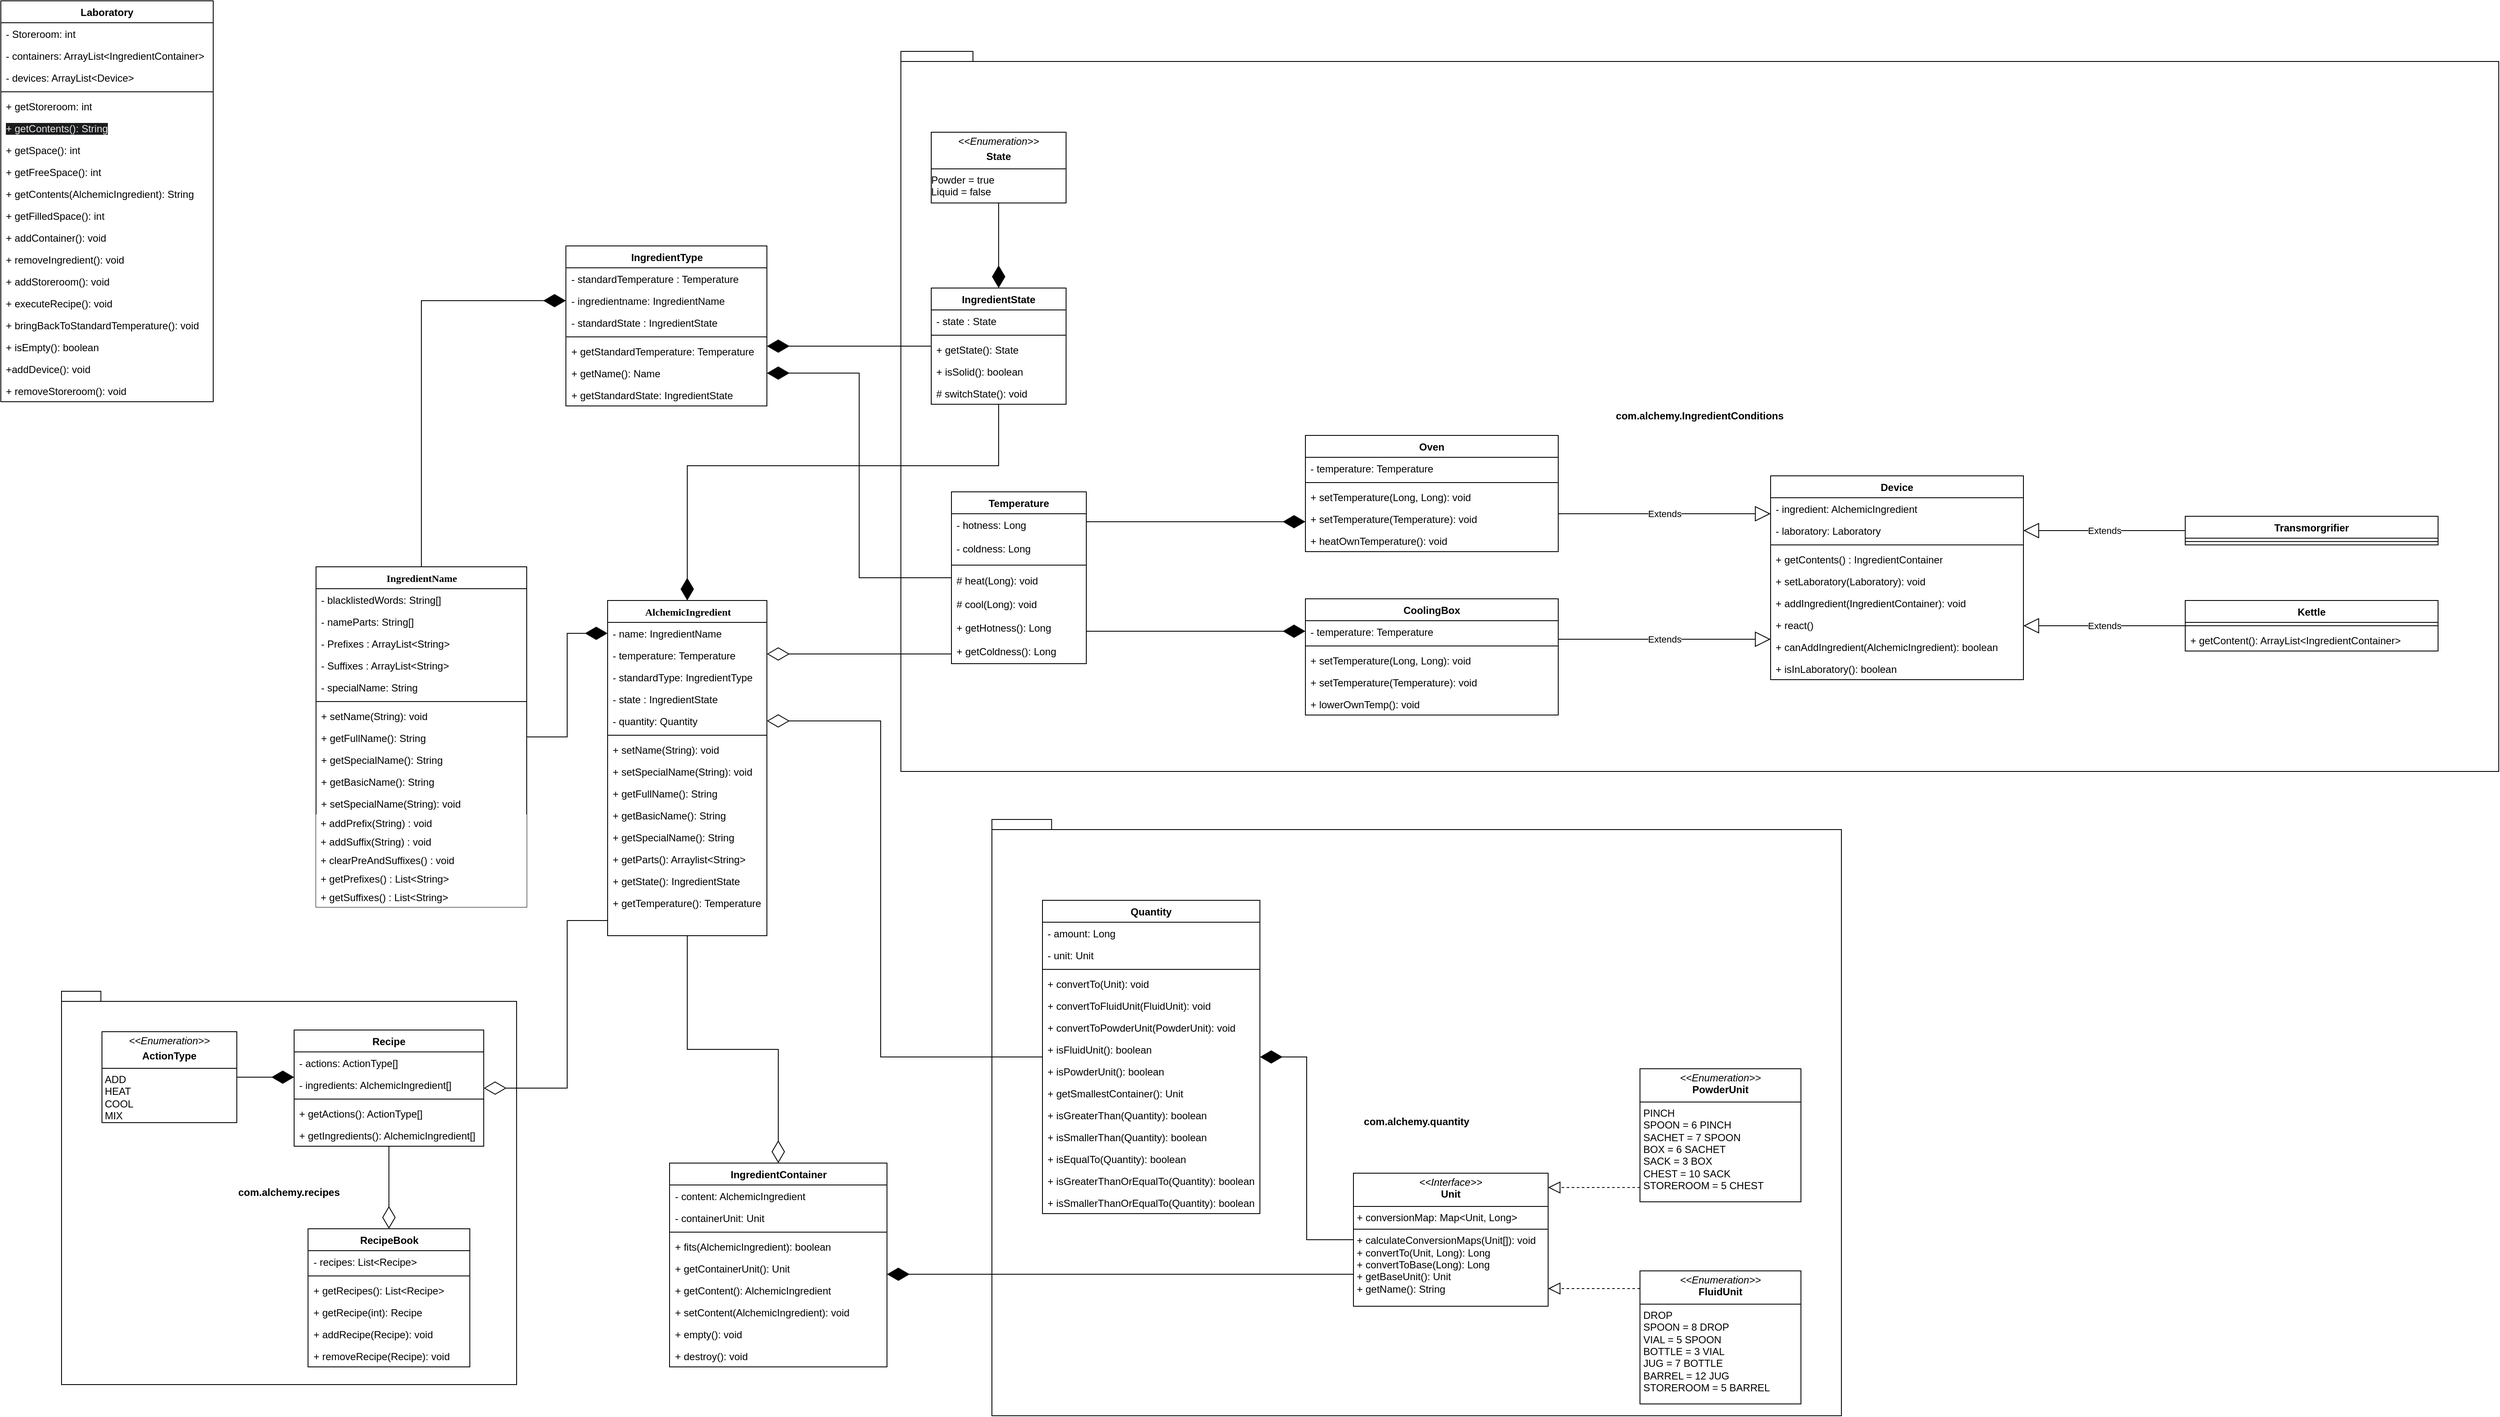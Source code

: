 <mxfile version="24.4.4" type="device">
  <diagram name="Page-1" id="9f46799a-70d6-7492-0946-bef42562c5a5">
    <mxGraphModel dx="4052" dy="2382" grid="1" gridSize="12" guides="1" tooltips="1" connect="1" arrows="1" fold="1" page="1" pageScale="1" pageWidth="4681" pageHeight="3300" background="#FFFFFF" math="0" shadow="0">
      <root>
        <mxCell id="0" />
        <mxCell id="1" parent="0" />
        <mxCell id="ND_n6nCg1CnPVmiC1DSu-22" value="com.alchemy.IngredientConditions" style="shape=folder;fontStyle=1;spacingTop=10;tabWidth=24;tabHeight=12;tabPosition=left;html=1;whiteSpace=wrap;" parent="1" vertex="1">
          <mxGeometry x="2340" y="660" width="1896" height="855" as="geometry" />
        </mxCell>
        <mxCell id="ND_n6nCg1CnPVmiC1DSu-1" value="com.alchemy.quantity" style="shape=folder;fontStyle=1;spacingTop=10;tabWidth=24;tabHeight=12;tabPosition=left;html=1;whiteSpace=wrap;" parent="1" vertex="1">
          <mxGeometry x="2448" y="1572" width="1008" height="708" as="geometry" />
        </mxCell>
        <mxCell id="78961159f06e98e8-56" value="IngredientName" style="swimlane;html=1;fontStyle=1;align=center;verticalAlign=top;childLayout=stackLayout;horizontal=1;startSize=26;horizontalStack=0;resizeParent=1;resizeLast=0;collapsible=1;marginBottom=0;swimlaneFillColor=#ffffff;rounded=0;shadow=0;comic=0;labelBackgroundColor=none;strokeWidth=1;fontFamily=Verdana;fontSize=12;" parent="1" vertex="1">
          <mxGeometry x="1646" y="1272" width="250" height="404" as="geometry" />
        </mxCell>
        <mxCell id="78961159f06e98e8-57" value="- blacklistedWords: String[]" style="text;html=1;align=left;verticalAlign=top;spacingLeft=4;spacingRight=4;whiteSpace=wrap;overflow=hidden;rotatable=0;points=[[0,0.5],[1,0.5]];portConstraint=eastwest;" parent="78961159f06e98e8-56" vertex="1">
          <mxGeometry y="26" width="250" height="26" as="geometry" />
        </mxCell>
        <mxCell id="78961159f06e98e8-58" value="- nameParts: String[]" style="text;html=1;align=left;verticalAlign=top;spacingLeft=4;spacingRight=4;whiteSpace=wrap;overflow=hidden;rotatable=0;points=[[0,0.5],[1,0.5]];portConstraint=eastwest;" parent="78961159f06e98e8-56" vertex="1">
          <mxGeometry y="52" width="250" height="26" as="geometry" />
        </mxCell>
        <mxCell id="5zhedWkyK45EyheegLLE-41" value="- Prefixes : ArrayList&amp;lt;String&amp;gt;" style="text;html=1;align=left;verticalAlign=top;spacingLeft=4;spacingRight=4;whiteSpace=wrap;overflow=hidden;rotatable=0;points=[[0,0.5],[1,0.5]];portConstraint=eastwest;" parent="78961159f06e98e8-56" vertex="1">
          <mxGeometry y="78" width="250" height="26" as="geometry" />
        </mxCell>
        <mxCell id="5zhedWkyK45EyheegLLE-42" value="- Suffixes : ArrayList&amp;lt;String&amp;gt;" style="text;html=1;align=left;verticalAlign=top;spacingLeft=4;spacingRight=4;whiteSpace=wrap;overflow=hidden;rotatable=0;points=[[0,0.5],[1,0.5]];portConstraint=eastwest;" parent="78961159f06e98e8-56" vertex="1">
          <mxGeometry y="104" width="250" height="26" as="geometry" />
        </mxCell>
        <mxCell id="78961159f06e98e8-59" value="- specialName: String" style="text;html=1;align=left;verticalAlign=top;spacingLeft=4;spacingRight=4;whiteSpace=wrap;overflow=hidden;rotatable=0;points=[[0,0.5],[1,0.5]];portConstraint=eastwest;" parent="78961159f06e98e8-56" vertex="1">
          <mxGeometry y="130" width="250" height="26" as="geometry" />
        </mxCell>
        <mxCell id="78961159f06e98e8-64" value="" style="line;html=1;strokeWidth=1;align=left;verticalAlign=middle;spacingTop=-1;spacingLeft=3;spacingRight=3;rotatable=0;labelPosition=right;points=[];portConstraint=eastwest;" parent="78961159f06e98e8-56" vertex="1">
          <mxGeometry y="156" width="250" height="8" as="geometry" />
        </mxCell>
        <mxCell id="78961159f06e98e8-65" value="+ setName(String): void" style="text;html=1;align=left;verticalAlign=top;spacingLeft=4;spacingRight=4;whiteSpace=wrap;overflow=hidden;rotatable=0;points=[[0,0.5],[1,0.5]];portConstraint=eastwest;" parent="78961159f06e98e8-56" vertex="1">
          <mxGeometry y="164" width="250" height="26" as="geometry" />
        </mxCell>
        <mxCell id="97h_MK_ZkzOTSeDRxs9Z-13" value="+ getFullName(): String" style="text;html=1;align=left;verticalAlign=top;spacingLeft=4;spacingRight=4;whiteSpace=wrap;overflow=hidden;rotatable=0;points=[[0,0.5],[1,0.5]];portConstraint=eastwest;" parent="78961159f06e98e8-56" vertex="1">
          <mxGeometry y="190" width="250" height="26" as="geometry" />
        </mxCell>
        <mxCell id="97h_MK_ZkzOTSeDRxs9Z-12" value="+ getSpecialName(): String" style="text;html=1;align=left;verticalAlign=top;spacingLeft=4;spacingRight=4;whiteSpace=wrap;overflow=hidden;rotatable=0;points=[[0,0.5],[1,0.5]];portConstraint=eastwest;" parent="78961159f06e98e8-56" vertex="1">
          <mxGeometry y="216" width="250" height="26" as="geometry" />
        </mxCell>
        <mxCell id="78961159f06e98e8-68" value="+ getBasicName(): String" style="text;html=1;align=left;verticalAlign=top;spacingLeft=4;spacingRight=4;whiteSpace=wrap;overflow=hidden;rotatable=0;points=[[0,0.5],[1,0.5]];portConstraint=eastwest;" parent="78961159f06e98e8-56" vertex="1">
          <mxGeometry y="242" width="250" height="26" as="geometry" />
        </mxCell>
        <mxCell id="78961159f06e98e8-66" value="+ setSpecialName(String): void" style="text;html=1;align=left;verticalAlign=top;spacingLeft=4;spacingRight=4;whiteSpace=wrap;overflow=hidden;rotatable=0;points=[[0,0.5],[1,0.5]];portConstraint=eastwest;" parent="78961159f06e98e8-56" vertex="1">
          <mxGeometry y="268" width="250" height="26" as="geometry" />
        </mxCell>
        <mxCell id="5zhedWkyK45EyheegLLE-23" value="&amp;nbsp;+ addPrefix(String) : void" style="html=1;whiteSpace=wrap;align=left;strokeColor=none;" parent="78961159f06e98e8-56" vertex="1">
          <mxGeometry y="294" width="250" height="22" as="geometry" />
        </mxCell>
        <mxCell id="5zhedWkyK45EyheegLLE-24" value="&amp;nbsp;+ addSuffix(String) : void" style="html=1;whiteSpace=wrap;align=left;strokeColor=none;" parent="78961159f06e98e8-56" vertex="1">
          <mxGeometry y="316" width="250" height="22" as="geometry" />
        </mxCell>
        <mxCell id="5zhedWkyK45EyheegLLE-25" value="&amp;nbsp;+ clearPreAndSuffixes() : void" style="html=1;whiteSpace=wrap;align=left;strokeColor=none;" parent="78961159f06e98e8-56" vertex="1">
          <mxGeometry y="338" width="250" height="22" as="geometry" />
        </mxCell>
        <mxCell id="5zhedWkyK45EyheegLLE-27" value="&amp;nbsp;+ getPrefixes() : List&amp;lt;String&amp;gt;" style="html=1;whiteSpace=wrap;align=left;strokeColor=none;" parent="78961159f06e98e8-56" vertex="1">
          <mxGeometry y="360" width="250" height="22" as="geometry" />
        </mxCell>
        <mxCell id="5zhedWkyK45EyheegLLE-26" value="&amp;nbsp;+ getSuffixes() : List&amp;lt;String&amp;gt;" style="html=1;whiteSpace=wrap;align=left;strokeColor=none;" parent="78961159f06e98e8-56" vertex="1">
          <mxGeometry y="382" width="250" height="22" as="geometry" />
        </mxCell>
        <mxCell id="78961159f06e98e8-69" value="AlchemicIngredient" style="swimlane;html=1;fontStyle=1;align=center;verticalAlign=top;childLayout=stackLayout;horizontal=1;startSize=26;horizontalStack=0;resizeParent=1;resizeLast=0;collapsible=1;marginBottom=0;swimlaneFillColor=#ffffff;rounded=0;shadow=0;comic=0;labelBackgroundColor=none;strokeWidth=1;fontFamily=Verdana;fontSize=12" parent="1" vertex="1">
          <mxGeometry x="1992" y="1312" width="189" height="398" as="geometry" />
        </mxCell>
        <mxCell id="78961159f06e98e8-70" value="- name: IngredientName" style="text;html=1;align=left;verticalAlign=top;spacingLeft=4;spacingRight=4;whiteSpace=wrap;overflow=hidden;rotatable=0;points=[[0,0.5],[1,0.5]];portConstraint=eastwest;" parent="78961159f06e98e8-69" vertex="1">
          <mxGeometry y="26" width="189" height="26" as="geometry" />
        </mxCell>
        <mxCell id="78961159f06e98e8-71" value="- temperature: Temperature" style="text;html=1;align=left;verticalAlign=top;spacingLeft=4;spacingRight=4;whiteSpace=wrap;overflow=hidden;rotatable=0;points=[[0,0.5],[1,0.5]];portConstraint=eastwest;" parent="78961159f06e98e8-69" vertex="1">
          <mxGeometry y="52" width="189" height="26" as="geometry" />
        </mxCell>
        <mxCell id="Nklh2neHm5xW7WqeNOZJ-48" value="- standardType: IngredientType" style="text;align=left;verticalAlign=top;spacingLeft=4;spacingRight=4;overflow=hidden;rotatable=0;points=[[0,0.5],[1,0.5]];portConstraint=eastwest;whiteSpace=wrap;html=1;" parent="78961159f06e98e8-69" vertex="1">
          <mxGeometry y="78" width="189" height="26" as="geometry" />
        </mxCell>
        <mxCell id="Nklh2neHm5xW7WqeNOZJ-45" value="- state : IngredientState" style="text;align=left;verticalAlign=top;spacingLeft=4;spacingRight=4;overflow=hidden;rotatable=0;points=[[0,0.5],[1,0.5]];portConstraint=eastwest;whiteSpace=wrap;html=1;" parent="78961159f06e98e8-69" vertex="1">
          <mxGeometry y="104" width="189" height="26" as="geometry" />
        </mxCell>
        <mxCell id="97h_MK_ZkzOTSeDRxs9Z-36" value="- quantity: Quantity" style="text;html=1;align=left;verticalAlign=top;spacingLeft=4;spacingRight=4;whiteSpace=wrap;overflow=hidden;rotatable=0;points=[[0,0.5],[1,0.5]];portConstraint=eastwest;" parent="78961159f06e98e8-69" vertex="1">
          <mxGeometry y="130" width="189" height="26" as="geometry" />
        </mxCell>
        <mxCell id="78961159f06e98e8-77" value="" style="line;html=1;strokeWidth=1;align=left;verticalAlign=middle;spacingTop=-1;spacingLeft=3;spacingRight=3;rotatable=0;labelPosition=right;points=[];portConstraint=eastwest;" parent="78961159f06e98e8-69" vertex="1">
          <mxGeometry y="156" width="189" height="8" as="geometry" />
        </mxCell>
        <mxCell id="97h_MK_ZkzOTSeDRxs9Z-29" value="+ setName(String): void" style="text;html=1;align=left;verticalAlign=top;spacingLeft=4;spacingRight=4;whiteSpace=wrap;overflow=hidden;rotatable=0;points=[[0,0.5],[1,0.5]];portConstraint=eastwest;" parent="78961159f06e98e8-69" vertex="1">
          <mxGeometry y="164" width="189" height="26" as="geometry" />
        </mxCell>
        <mxCell id="97h_MK_ZkzOTSeDRxs9Z-30" value="+ setSpecialName(String): void" style="text;html=1;align=left;verticalAlign=top;spacingLeft=4;spacingRight=4;whiteSpace=wrap;overflow=hidden;rotatable=0;points=[[0,0.5],[1,0.5]];portConstraint=eastwest;" parent="78961159f06e98e8-69" vertex="1">
          <mxGeometry y="190" width="189" height="26" as="geometry" />
        </mxCell>
        <mxCell id="97h_MK_ZkzOTSeDRxs9Z-33" value="+ getFullName(): String" style="text;html=1;align=left;verticalAlign=top;spacingLeft=4;spacingRight=4;whiteSpace=wrap;overflow=hidden;rotatable=0;points=[[0,0.5],[1,0.5]];portConstraint=eastwest;" parent="78961159f06e98e8-69" vertex="1">
          <mxGeometry y="216" width="189" height="26" as="geometry" />
        </mxCell>
        <mxCell id="97h_MK_ZkzOTSeDRxs9Z-31" value="+ getBasicName(): String" style="text;html=1;align=left;verticalAlign=top;spacingLeft=4;spacingRight=4;whiteSpace=wrap;overflow=hidden;rotatable=0;points=[[0,0.5],[1,0.5]];portConstraint=eastwest;" parent="78961159f06e98e8-69" vertex="1">
          <mxGeometry y="242" width="189" height="26" as="geometry" />
        </mxCell>
        <mxCell id="97h_MK_ZkzOTSeDRxs9Z-32" value="+ getSpecialName(): String" style="text;html=1;align=left;verticalAlign=top;spacingLeft=4;spacingRight=4;whiteSpace=wrap;overflow=hidden;rotatable=0;points=[[0,0.5],[1,0.5]];portConstraint=eastwest;" parent="78961159f06e98e8-69" vertex="1">
          <mxGeometry y="268" width="189" height="26" as="geometry" />
        </mxCell>
        <mxCell id="Nklh2neHm5xW7WqeNOZJ-34" value="+ getParts(): Arraylist&amp;lt;String&amp;gt;" style="text;html=1;align=left;verticalAlign=top;spacingLeft=4;spacingRight=4;whiteSpace=wrap;overflow=hidden;rotatable=0;points=[[0,0.5],[1,0.5]];portConstraint=eastwest;" parent="78961159f06e98e8-69" vertex="1">
          <mxGeometry y="294" width="189" height="26" as="geometry" />
        </mxCell>
        <mxCell id="97h_MK_ZkzOTSeDRxs9Z-35" value="+ getState(): IngredientState" style="text;html=1;align=left;verticalAlign=top;spacingLeft=4;spacingRight=4;whiteSpace=wrap;overflow=hidden;rotatable=0;points=[[0,0.5],[1,0.5]];portConstraint=eastwest;" parent="78961159f06e98e8-69" vertex="1">
          <mxGeometry y="320" width="189" height="26" as="geometry" />
        </mxCell>
        <mxCell id="97h_MK_ZkzOTSeDRxs9Z-34" value="+ getTemperature(): Temperature" style="text;html=1;align=left;verticalAlign=top;spacingLeft=4;spacingRight=4;whiteSpace=wrap;overflow=hidden;rotatable=0;points=[[0,0.5],[1,0.5]];portConstraint=eastwest;" parent="78961159f06e98e8-69" vertex="1">
          <mxGeometry y="346" width="189" height="26" as="geometry" />
        </mxCell>
        <mxCell id="97h_MK_ZkzOTSeDRxs9Z-2" value="" style="endArrow=diamondThin;endFill=1;endSize=24;html=1;rounded=0;entryX=0;entryY=0.5;entryDx=0;entryDy=0;edgeStyle=orthogonalEdgeStyle;" parent="1" source="78961159f06e98e8-56" target="78961159f06e98e8-70" edge="1">
          <mxGeometry width="160" relative="1" as="geometry">
            <mxPoint x="1972" y="1470" as="sourcePoint" />
            <mxPoint x="1962" y="1370" as="targetPoint" />
          </mxGeometry>
        </mxCell>
        <mxCell id="97h_MK_ZkzOTSeDRxs9Z-19" value="Temperature" style="swimlane;fontStyle=1;align=center;verticalAlign=top;childLayout=stackLayout;horizontal=1;startSize=26;horizontalStack=0;resizeParent=1;resizeParentMax=0;resizeLast=0;collapsible=1;marginBottom=0;whiteSpace=wrap;html=1;" parent="1" vertex="1">
          <mxGeometry x="2400" y="1183" width="160" height="204" as="geometry" />
        </mxCell>
        <mxCell id="97h_MK_ZkzOTSeDRxs9Z-20" value="- hotness: Long" style="text;align=left;verticalAlign=top;spacingLeft=4;spacingRight=4;overflow=hidden;rotatable=0;points=[[0,0.5],[1,0.5]];portConstraint=eastwest;whiteSpace=wrap;html=1;" parent="97h_MK_ZkzOTSeDRxs9Z-19" vertex="1">
          <mxGeometry y="26" width="160" height="28" as="geometry" />
        </mxCell>
        <mxCell id="97h_MK_ZkzOTSeDRxs9Z-23" value="- coldness: Long" style="text;align=left;verticalAlign=top;spacingLeft=4;spacingRight=4;overflow=hidden;rotatable=0;points=[[0,0.5],[1,0.5]];portConstraint=eastwest;whiteSpace=wrap;html=1;" parent="97h_MK_ZkzOTSeDRxs9Z-19" vertex="1">
          <mxGeometry y="54" width="160" height="28" as="geometry" />
        </mxCell>
        <mxCell id="97h_MK_ZkzOTSeDRxs9Z-21" value="" style="line;strokeWidth=1;align=left;verticalAlign=middle;spacingTop=-1;spacingLeft=3;spacingRight=3;rotatable=0;labelPosition=right;points=[];portConstraint=eastwest;" parent="97h_MK_ZkzOTSeDRxs9Z-19" vertex="1">
          <mxGeometry y="82" width="160" height="10" as="geometry" />
        </mxCell>
        <mxCell id="97h_MK_ZkzOTSeDRxs9Z-22" value="# heat(Long): void" style="text;align=left;verticalAlign=top;spacingLeft=4;spacingRight=4;overflow=hidden;rotatable=0;points=[[0,0.5],[1,0.5]];portConstraint=eastwest;whiteSpace=wrap;html=1;" parent="97h_MK_ZkzOTSeDRxs9Z-19" vertex="1">
          <mxGeometry y="92" width="160" height="28" as="geometry" />
        </mxCell>
        <mxCell id="97h_MK_ZkzOTSeDRxs9Z-24" value="# cool(Long): void" style="text;align=left;verticalAlign=top;spacingLeft=4;spacingRight=4;overflow=hidden;rotatable=0;points=[[0,0.5],[1,0.5]];portConstraint=eastwest;whiteSpace=wrap;html=1;" parent="97h_MK_ZkzOTSeDRxs9Z-19" vertex="1">
          <mxGeometry y="120" width="160" height="28" as="geometry" />
        </mxCell>
        <mxCell id="97h_MK_ZkzOTSeDRxs9Z-25" value="+ getHotness(): Long" style="text;align=left;verticalAlign=top;spacingLeft=4;spacingRight=4;overflow=hidden;rotatable=0;points=[[0,0.5],[1,0.5]];portConstraint=eastwest;whiteSpace=wrap;html=1;" parent="97h_MK_ZkzOTSeDRxs9Z-19" vertex="1">
          <mxGeometry y="148" width="160" height="28" as="geometry" />
        </mxCell>
        <mxCell id="97h_MK_ZkzOTSeDRxs9Z-26" value="+ getColdness(): Long" style="text;align=left;verticalAlign=top;spacingLeft=4;spacingRight=4;overflow=hidden;rotatable=0;points=[[0,0.5],[1,0.5]];portConstraint=eastwest;whiteSpace=wrap;html=1;" parent="97h_MK_ZkzOTSeDRxs9Z-19" vertex="1">
          <mxGeometry y="176" width="160" height="28" as="geometry" />
        </mxCell>
        <mxCell id="97h_MK_ZkzOTSeDRxs9Z-28" value="" style="endArrow=diamondThin;endFill=0;endSize=24;html=1;rounded=0;flowAnimation=0;edgeStyle=elbowEdgeStyle;elbow=vertical;" parent="1" source="97h_MK_ZkzOTSeDRxs9Z-19" target="78961159f06e98e8-71" edge="1">
          <mxGeometry width="160" relative="1" as="geometry">
            <mxPoint x="1942" y="1360" as="sourcePoint" />
            <mxPoint x="2102" y="1360" as="targetPoint" />
          </mxGeometry>
        </mxCell>
        <mxCell id="97h_MK_ZkzOTSeDRxs9Z-37" value="Quantity" style="swimlane;fontStyle=1;align=center;verticalAlign=top;childLayout=stackLayout;horizontal=1;startSize=26;horizontalStack=0;resizeParent=1;resizeParentMax=0;resizeLast=0;collapsible=1;marginBottom=0;whiteSpace=wrap;html=1;" parent="1" vertex="1">
          <mxGeometry x="2508" y="1668" width="258" height="372" as="geometry" />
        </mxCell>
        <mxCell id="97h_MK_ZkzOTSeDRxs9Z-38" value="- amount: Long" style="text;align=left;verticalAlign=top;spacingLeft=4;spacingRight=4;overflow=hidden;rotatable=0;points=[[0,0.5],[1,0.5]];portConstraint=eastwest;whiteSpace=wrap;html=1;" parent="97h_MK_ZkzOTSeDRxs9Z-37" vertex="1">
          <mxGeometry y="26" width="258" height="26" as="geometry" />
        </mxCell>
        <mxCell id="97h_MK_ZkzOTSeDRxs9Z-45" value="- unit: Unit" style="text;align=left;verticalAlign=top;spacingLeft=4;spacingRight=4;overflow=hidden;rotatable=0;points=[[0,0.5],[1,0.5]];portConstraint=eastwest;whiteSpace=wrap;html=1;" parent="97h_MK_ZkzOTSeDRxs9Z-37" vertex="1">
          <mxGeometry y="52" width="258" height="26" as="geometry" />
        </mxCell>
        <mxCell id="97h_MK_ZkzOTSeDRxs9Z-39" value="" style="line;strokeWidth=1;align=left;verticalAlign=middle;spacingTop=-1;spacingLeft=3;spacingRight=3;rotatable=0;labelPosition=right;points=[];portConstraint=eastwest;" parent="97h_MK_ZkzOTSeDRxs9Z-37" vertex="1">
          <mxGeometry y="78" width="258" height="8" as="geometry" />
        </mxCell>
        <mxCell id="97h_MK_ZkzOTSeDRxs9Z-40" value="+ convertTo(Unit): void" style="text;align=left;verticalAlign=top;spacingLeft=4;spacingRight=4;overflow=hidden;rotatable=0;points=[[0,0.5],[1,0.5]];portConstraint=eastwest;whiteSpace=wrap;html=1;" parent="97h_MK_ZkzOTSeDRxs9Z-37" vertex="1">
          <mxGeometry y="86" width="258" height="26" as="geometry" />
        </mxCell>
        <mxCell id="O8syH5XWvo3BJVBqjowe-1" value="+ convertToFluidUnit(FluidUnit): void" style="text;align=left;verticalAlign=top;spacingLeft=4;spacingRight=4;overflow=hidden;rotatable=0;points=[[0,0.5],[1,0.5]];portConstraint=eastwest;whiteSpace=wrap;html=1;" parent="97h_MK_ZkzOTSeDRxs9Z-37" vertex="1">
          <mxGeometry y="112" width="258" height="26" as="geometry" />
        </mxCell>
        <mxCell id="O8syH5XWvo3BJVBqjowe-2" value="+ convertToPowderUnit(PowderUnit): void" style="text;align=left;verticalAlign=top;spacingLeft=4;spacingRight=4;overflow=hidden;rotatable=0;points=[[0,0.5],[1,0.5]];portConstraint=eastwest;whiteSpace=wrap;html=1;" parent="97h_MK_ZkzOTSeDRxs9Z-37" vertex="1">
          <mxGeometry y="138" width="258" height="26" as="geometry" />
        </mxCell>
        <mxCell id="O8syH5XWvo3BJVBqjowe-3" value="+ isFluidUnit(): boolean" style="text;align=left;verticalAlign=top;spacingLeft=4;spacingRight=4;overflow=hidden;rotatable=0;points=[[0,0.5],[1,0.5]];portConstraint=eastwest;whiteSpace=wrap;html=1;" parent="97h_MK_ZkzOTSeDRxs9Z-37" vertex="1">
          <mxGeometry y="164" width="258" height="26" as="geometry" />
        </mxCell>
        <mxCell id="O8syH5XWvo3BJVBqjowe-4" value="+ isPowderUnit(): boolean" style="text;align=left;verticalAlign=top;spacingLeft=4;spacingRight=4;overflow=hidden;rotatable=0;points=[[0,0.5],[1,0.5]];portConstraint=eastwest;whiteSpace=wrap;html=1;" parent="97h_MK_ZkzOTSeDRxs9Z-37" vertex="1">
          <mxGeometry y="190" width="258" height="26" as="geometry" />
        </mxCell>
        <mxCell id="O8syH5XWvo3BJVBqjowe-5" value="+ getSmallestContainer(): Unit" style="text;align=left;verticalAlign=top;spacingLeft=4;spacingRight=4;overflow=hidden;rotatable=0;points=[[0,0.5],[1,0.5]];portConstraint=eastwest;whiteSpace=wrap;html=1;" parent="97h_MK_ZkzOTSeDRxs9Z-37" vertex="1">
          <mxGeometry y="216" width="258" height="26" as="geometry" />
        </mxCell>
        <mxCell id="O8syH5XWvo3BJVBqjowe-6" value="+ isGreaterThan(Quantity): boolean" style="text;align=left;verticalAlign=top;spacingLeft=4;spacingRight=4;overflow=hidden;rotatable=0;points=[[0,0.5],[1,0.5]];portConstraint=eastwest;whiteSpace=wrap;html=1;" parent="97h_MK_ZkzOTSeDRxs9Z-37" vertex="1">
          <mxGeometry y="242" width="258" height="26" as="geometry" />
        </mxCell>
        <mxCell id="O8syH5XWvo3BJVBqjowe-7" value="+ isSmallerThan(Quantity): boolean" style="text;align=left;verticalAlign=top;spacingLeft=4;spacingRight=4;overflow=hidden;rotatable=0;points=[[0,0.5],[1,0.5]];portConstraint=eastwest;whiteSpace=wrap;html=1;" parent="97h_MK_ZkzOTSeDRxs9Z-37" vertex="1">
          <mxGeometry y="268" width="258" height="26" as="geometry" />
        </mxCell>
        <mxCell id="O8syH5XWvo3BJVBqjowe-8" value="+ isEqualTo(Quantity): boolean" style="text;align=left;verticalAlign=top;spacingLeft=4;spacingRight=4;overflow=hidden;rotatable=0;points=[[0,0.5],[1,0.5]];portConstraint=eastwest;whiteSpace=wrap;html=1;" parent="97h_MK_ZkzOTSeDRxs9Z-37" vertex="1">
          <mxGeometry y="294" width="258" height="26" as="geometry" />
        </mxCell>
        <mxCell id="O8syH5XWvo3BJVBqjowe-9" value="+ isGreaterThanOrEqualTo(Quantity): boolean" style="text;align=left;verticalAlign=top;spacingLeft=4;spacingRight=4;overflow=hidden;rotatable=0;points=[[0,0.5],[1,0.5]];portConstraint=eastwest;whiteSpace=wrap;html=1;" parent="97h_MK_ZkzOTSeDRxs9Z-37" vertex="1">
          <mxGeometry y="320" width="258" height="26" as="geometry" />
        </mxCell>
        <mxCell id="O8syH5XWvo3BJVBqjowe-10" value="+ isSmallerThanOrEqualTo(Quantity): boolean" style="text;align=left;verticalAlign=top;spacingLeft=4;spacingRight=4;overflow=hidden;rotatable=0;points=[[0,0.5],[1,0.5]];portConstraint=eastwest;whiteSpace=wrap;html=1;" parent="97h_MK_ZkzOTSeDRxs9Z-37" vertex="1">
          <mxGeometry y="346" width="258" height="26" as="geometry" />
        </mxCell>
        <mxCell id="97h_MK_ZkzOTSeDRxs9Z-46" value="" style="endArrow=diamondThin;endFill=0;endSize=24;html=1;rounded=0;flowAnimation=0;edgeStyle=elbowEdgeStyle;" parent="1" source="97h_MK_ZkzOTSeDRxs9Z-37" target="97h_MK_ZkzOTSeDRxs9Z-36" edge="1">
          <mxGeometry width="160" relative="1" as="geometry">
            <mxPoint x="2320" y="1175" as="sourcePoint" />
            <mxPoint x="2191" y="1387" as="targetPoint" />
            <Array as="points">
              <mxPoint x="2316" y="1644" />
            </Array>
          </mxGeometry>
        </mxCell>
        <mxCell id="YWMN-30DLtV0OlI1pnVU-11" value="&lt;p style=&quot;margin:0px;margin-top:4px;text-align:center;&quot;&gt;&lt;i&gt;&amp;lt;&amp;lt;Interface&amp;gt;&amp;gt;&lt;/i&gt;&lt;br&gt;&lt;b&gt;Unit&lt;/b&gt;&lt;/p&gt;&lt;hr size=&quot;1&quot; style=&quot;border-style:solid;&quot;&gt;&lt;p style=&quot;margin:0px;margin-left:4px;&quot;&gt;+ conversionMap: Map&amp;lt;Unit, Long&amp;gt;&lt;br&gt;&lt;/p&gt;&lt;hr size=&quot;1&quot; style=&quot;border-style:solid;&quot;&gt;&lt;p style=&quot;margin:0px;margin-left:4px;&quot;&gt;+ calculateConversionMaps(Unit[]): void&lt;/p&gt;&lt;p style=&quot;margin:0px;margin-left:4px;&quot;&gt;+ convertTo(Unit, Long): Long&lt;/p&gt;&lt;p style=&quot;margin:0px;margin-left:4px;&quot;&gt;+ convertToBase(Long): Long&lt;/p&gt;&lt;p style=&quot;margin:0px;margin-left:4px;&quot;&gt;+ getBaseUnit(): Unit&lt;/p&gt;&lt;p style=&quot;margin:0px;margin-left:4px;&quot;&gt;+ getName(): String&lt;/p&gt;" style="verticalAlign=top;align=left;overflow=fill;html=1;whiteSpace=wrap;" parent="1" vertex="1">
          <mxGeometry x="2877" y="1992" width="231" height="158" as="geometry" />
        </mxCell>
        <mxCell id="YWMN-30DLtV0OlI1pnVU-12" value="&lt;p style=&quot;margin:0px;margin-top:4px;text-align:center;&quot;&gt;&lt;i&gt;&amp;lt;&amp;lt;Enumeration&amp;gt;&amp;gt;&lt;/i&gt;&lt;br&gt;&lt;b&gt;PowderUnit&lt;/b&gt;&lt;/p&gt;&lt;hr size=&quot;1&quot; style=&quot;border-style:solid;&quot;&gt;&lt;p style=&quot;margin:0px;margin-left:4px;&quot;&gt;PINCH&lt;/p&gt;&lt;p style=&quot;margin:0px;margin-left:4px;&quot;&gt;SPOON = 6 PINCH&lt;/p&gt;&lt;p style=&quot;margin:0px;margin-left:4px;&quot;&gt;&lt;span style=&quot;background-color: initial;&quot;&gt;SACHET = 7 SPOON&lt;/span&gt;&lt;/p&gt;&lt;p style=&quot;margin:0px;margin-left:4px;&quot;&gt;&lt;span style=&quot;background-color: initial;&quot;&gt;BOX = 6 SACHET&lt;/span&gt;&lt;/p&gt;&lt;p style=&quot;margin:0px;margin-left:4px;&quot;&gt;&lt;span style=&quot;background-color: initial;&quot;&gt;SACK = 3 BOX&lt;/span&gt;&lt;/p&gt;&lt;p style=&quot;margin:0px;margin-left:4px;&quot;&gt;&lt;span style=&quot;background-color: initial;&quot;&gt;CHEST = 10 SACK&lt;/span&gt;&lt;/p&gt;&lt;p style=&quot;margin:0px;margin-left:4px;&quot;&gt;&lt;span style=&quot;background-color: initial;&quot;&gt;STOREROOM = 5 CHEST&lt;/span&gt;&lt;/p&gt;" style="verticalAlign=top;align=left;overflow=fill;html=1;whiteSpace=wrap;" parent="1" vertex="1">
          <mxGeometry x="3217" y="1868" width="191" height="158" as="geometry" />
        </mxCell>
        <mxCell id="YWMN-30DLtV0OlI1pnVU-13" value="&lt;p style=&quot;margin:0px;margin-top:4px;text-align:center;&quot;&gt;&lt;i&gt;&amp;lt;&amp;lt;Enumeration&amp;gt;&amp;gt;&lt;/i&gt;&lt;br&gt;&lt;b&gt;FluidUnit&lt;/b&gt;&lt;/p&gt;&lt;hr size=&quot;1&quot; style=&quot;border-style:solid;&quot;&gt;&lt;p style=&quot;margin:0px;margin-left:4px;&quot;&gt;DROP&lt;/p&gt;&lt;p style=&quot;margin:0px;margin-left:4px;&quot;&gt;SPOON = 8&amp;nbsp;&lt;span style=&quot;background-color: initial;&quot;&gt;DROP&lt;/span&gt;&lt;/p&gt;&lt;p style=&quot;margin:0px;margin-left:4px;&quot;&gt;&lt;span style=&quot;background-color: initial;&quot;&gt;VIAL = 5 SPOON&lt;/span&gt;&lt;/p&gt;&lt;p style=&quot;margin:0px;margin-left:4px;&quot;&gt;&lt;span style=&quot;background-color: initial;&quot;&gt;BOTTLE = 3&amp;nbsp;&lt;/span&gt;&lt;span style=&quot;background-color: initial;&quot;&gt;VIAL&lt;/span&gt;&lt;span style=&quot;background-color: initial;&quot;&gt;&amp;nbsp;&lt;/span&gt;&lt;/p&gt;&lt;p style=&quot;margin:0px;margin-left:4px;&quot;&gt;&lt;span style=&quot;background-color: initial;&quot;&gt;JUG = 7&amp;nbsp;&lt;/span&gt;&lt;span style=&quot;background-color: initial;&quot;&gt;BOTTLE&lt;/span&gt;&lt;span style=&quot;background-color: initial;&quot;&gt;&amp;nbsp;&lt;/span&gt;&lt;/p&gt;&lt;p style=&quot;margin:0px;margin-left:4px;&quot;&gt;&lt;span style=&quot;background-color: initial;&quot;&gt;BARREL = 12&amp;nbsp;&lt;/span&gt;&lt;span style=&quot;background-color: initial;&quot;&gt;JUG&lt;/span&gt;&lt;span style=&quot;background-color: initial;&quot;&gt;&amp;nbsp;&lt;/span&gt;&lt;/p&gt;&lt;p style=&quot;margin:0px;margin-left:4px;&quot;&gt;&lt;span style=&quot;background-color: initial;&quot;&gt;STOREROOM = 5&amp;nbsp;&lt;/span&gt;&lt;span style=&quot;background-color: initial;&quot;&gt;BARREL&lt;/span&gt;&lt;span style=&quot;background-color: initial;&quot;&gt;&amp;nbsp;&lt;/span&gt;&lt;/p&gt;" style="verticalAlign=top;align=left;overflow=fill;html=1;whiteSpace=wrap;" parent="1" vertex="1">
          <mxGeometry x="3217" y="2108" width="191" height="158" as="geometry" />
        </mxCell>
        <mxCell id="YWMN-30DLtV0OlI1pnVU-14" value="" style="endArrow=diamondThin;endFill=1;endSize=24;html=1;rounded=0;flowAnimation=0;edgeStyle=orthogonalEdgeStyle;" parent="1" source="YWMN-30DLtV0OlI1pnVU-11" target="97h_MK_ZkzOTSeDRxs9Z-37" edge="1">
          <mxGeometry width="160" relative="1" as="geometry">
            <mxPoint x="2846" y="1612" as="sourcePoint" />
            <mxPoint x="2717" y="1612" as="targetPoint" />
          </mxGeometry>
        </mxCell>
        <mxCell id="YWMN-30DLtV0OlI1pnVU-15" value="" style="endArrow=block;dashed=1;endFill=0;endSize=12;html=1;rounded=0;edgeStyle=elbowEdgeStyle;elbow=vertical;" parent="1" source="YWMN-30DLtV0OlI1pnVU-12" target="YWMN-30DLtV0OlI1pnVU-11" edge="1">
          <mxGeometry width="160" relative="1" as="geometry">
            <mxPoint x="3007" y="2118" as="sourcePoint" />
            <mxPoint x="3167" y="2118" as="targetPoint" />
          </mxGeometry>
        </mxCell>
        <mxCell id="YWMN-30DLtV0OlI1pnVU-16" value="" style="endArrow=block;dashed=1;endFill=0;endSize=12;html=1;rounded=0;edgeStyle=elbowEdgeStyle;elbow=vertical;" parent="1" source="YWMN-30DLtV0OlI1pnVU-13" target="YWMN-30DLtV0OlI1pnVU-11" edge="1">
          <mxGeometry width="160" relative="1" as="geometry">
            <mxPoint x="3007" y="2118" as="sourcePoint" />
            <mxPoint x="3167" y="2118" as="targetPoint" />
          </mxGeometry>
        </mxCell>
        <mxCell id="F8DYh0mRc7Ym_Znqm9gM-1" value="IngredientContainer" style="swimlane;fontStyle=1;align=center;verticalAlign=top;childLayout=stackLayout;horizontal=1;startSize=26;horizontalStack=0;resizeParent=1;resizeParentMax=0;resizeLast=0;collapsible=1;marginBottom=0;whiteSpace=wrap;html=1;" parent="1" vertex="1">
          <mxGeometry x="2065.5" y="1980" width="258" height="242" as="geometry" />
        </mxCell>
        <mxCell id="F8DYh0mRc7Ym_Znqm9gM-2" value="- content: AlchemicIngredient" style="text;align=left;verticalAlign=top;spacingLeft=4;spacingRight=4;overflow=hidden;rotatable=0;points=[[0,0.5],[1,0.5]];portConstraint=eastwest;whiteSpace=wrap;html=1;" parent="F8DYh0mRc7Ym_Znqm9gM-1" vertex="1">
          <mxGeometry y="26" width="258" height="26" as="geometry" />
        </mxCell>
        <mxCell id="F8DYh0mRc7Ym_Znqm9gM-5" value="- containerUnit: Unit" style="text;align=left;verticalAlign=top;spacingLeft=4;spacingRight=4;overflow=hidden;rotatable=0;points=[[0,0.5],[1,0.5]];portConstraint=eastwest;whiteSpace=wrap;html=1;" parent="F8DYh0mRc7Ym_Znqm9gM-1" vertex="1">
          <mxGeometry y="52" width="258" height="26" as="geometry" />
        </mxCell>
        <mxCell id="F8DYh0mRc7Ym_Znqm9gM-3" value="" style="line;strokeWidth=1;align=left;verticalAlign=middle;spacingTop=-1;spacingLeft=3;spacingRight=3;rotatable=0;labelPosition=right;points=[];portConstraint=eastwest;" parent="F8DYh0mRc7Ym_Znqm9gM-1" vertex="1">
          <mxGeometry y="78" width="258" height="8" as="geometry" />
        </mxCell>
        <mxCell id="F8DYh0mRc7Ym_Znqm9gM-4" value="+ fits(AlchemicIngredient): boolean" style="text;align=left;verticalAlign=top;spacingLeft=4;spacingRight=4;overflow=hidden;rotatable=0;points=[[0,0.5],[1,0.5]];portConstraint=eastwest;whiteSpace=wrap;html=1;" parent="F8DYh0mRc7Ym_Znqm9gM-1" vertex="1">
          <mxGeometry y="86" width="258" height="26" as="geometry" />
        </mxCell>
        <mxCell id="F8DYh0mRc7Ym_Znqm9gM-6" value="+ getContainerUnit(): Unit" style="text;align=left;verticalAlign=top;spacingLeft=4;spacingRight=4;overflow=hidden;rotatable=0;points=[[0,0.5],[1,0.5]];portConstraint=eastwest;whiteSpace=wrap;html=1;" parent="F8DYh0mRc7Ym_Znqm9gM-1" vertex="1">
          <mxGeometry y="112" width="258" height="26" as="geometry" />
        </mxCell>
        <mxCell id="F8DYh0mRc7Ym_Znqm9gM-7" value="+ getContent(): AlchemicIngredient" style="text;align=left;verticalAlign=top;spacingLeft=4;spacingRight=4;overflow=hidden;rotatable=0;points=[[0,0.5],[1,0.5]];portConstraint=eastwest;whiteSpace=wrap;html=1;" parent="F8DYh0mRc7Ym_Znqm9gM-1" vertex="1">
          <mxGeometry y="138" width="258" height="26" as="geometry" />
        </mxCell>
        <mxCell id="F8DYh0mRc7Ym_Znqm9gM-8" value="+ setContent(AlchemicIngredient): void" style="text;align=left;verticalAlign=top;spacingLeft=4;spacingRight=4;overflow=hidden;rotatable=0;points=[[0,0.5],[1,0.5]];portConstraint=eastwest;whiteSpace=wrap;html=1;" parent="F8DYh0mRc7Ym_Znqm9gM-1" vertex="1">
          <mxGeometry y="164" width="258" height="26" as="geometry" />
        </mxCell>
        <mxCell id="F8DYh0mRc7Ym_Znqm9gM-9" value="+ empty(): void" style="text;align=left;verticalAlign=top;spacingLeft=4;spacingRight=4;overflow=hidden;rotatable=0;points=[[0,0.5],[1,0.5]];portConstraint=eastwest;whiteSpace=wrap;html=1;" parent="F8DYh0mRc7Ym_Znqm9gM-1" vertex="1">
          <mxGeometry y="190" width="258" height="26" as="geometry" />
        </mxCell>
        <mxCell id="F8DYh0mRc7Ym_Znqm9gM-10" value="+ destroy(): void" style="text;align=left;verticalAlign=top;spacingLeft=4;spacingRight=4;overflow=hidden;rotatable=0;points=[[0,0.5],[1,0.5]];portConstraint=eastwest;whiteSpace=wrap;html=1;" parent="F8DYh0mRc7Ym_Znqm9gM-1" vertex="1">
          <mxGeometry y="216" width="258" height="26" as="geometry" />
        </mxCell>
        <mxCell id="F8DYh0mRc7Ym_Znqm9gM-11" value="" style="endArrow=diamondThin;endFill=1;endSize=24;html=1;rounded=0;flowAnimation=0;edgeStyle=elbowEdgeStyle;" parent="1" target="F8DYh0mRc7Ym_Znqm9gM-1" edge="1">
          <mxGeometry width="160" relative="1" as="geometry">
            <mxPoint x="2877" y="2112" as="sourcePoint" />
            <mxPoint x="2215.5" y="2112" as="targetPoint" />
            <Array as="points">
              <mxPoint x="2412" y="2112" />
            </Array>
          </mxGeometry>
        </mxCell>
        <mxCell id="F8DYh0mRc7Ym_Znqm9gM-12" value="" style="endArrow=diamondThin;endFill=0;endSize=24;html=1;rounded=0;flowAnimation=0;edgeStyle=elbowEdgeStyle;elbow=vertical;" parent="1" source="78961159f06e98e8-69" target="F8DYh0mRc7Ym_Znqm9gM-1" edge="1">
          <mxGeometry width="160" relative="1" as="geometry">
            <mxPoint x="2168" y="1730" as="sourcePoint" />
            <mxPoint x="2050" y="1918" as="targetPoint" />
          </mxGeometry>
        </mxCell>
        <mxCell id="5zhedWkyK45EyheegLLE-33" value="Device" style="swimlane;fontStyle=1;align=center;verticalAlign=top;childLayout=stackLayout;horizontal=1;startSize=26;horizontalStack=0;resizeParent=1;resizeParentMax=0;resizeLast=0;collapsible=1;marginBottom=0;whiteSpace=wrap;html=1;" parent="1" vertex="1">
          <mxGeometry x="3372" y="1164" width="300" height="242" as="geometry" />
        </mxCell>
        <mxCell id="5zhedWkyK45EyheegLLE-34" value="- ingredient: AlchemicIngredient" style="text;align=left;verticalAlign=top;spacingLeft=4;spacingRight=4;overflow=hidden;rotatable=0;points=[[0,0.5],[1,0.5]];portConstraint=eastwest;whiteSpace=wrap;html=1;" parent="5zhedWkyK45EyheegLLE-33" vertex="1">
          <mxGeometry y="26" width="300" height="26" as="geometry" />
        </mxCell>
        <mxCell id="5zhedWkyK45EyheegLLE-35" value="- laboratory: Laboratory" style="text;align=left;verticalAlign=top;spacingLeft=4;spacingRight=4;overflow=hidden;rotatable=0;points=[[0,0.5],[1,0.5]];portConstraint=eastwest;whiteSpace=wrap;html=1;" parent="5zhedWkyK45EyheegLLE-33" vertex="1">
          <mxGeometry y="52" width="300" height="26" as="geometry" />
        </mxCell>
        <mxCell id="5zhedWkyK45EyheegLLE-36" value="" style="line;strokeWidth=1;align=left;verticalAlign=middle;spacingTop=-1;spacingLeft=3;spacingRight=3;rotatable=0;labelPosition=right;points=[];portConstraint=eastwest;" parent="5zhedWkyK45EyheegLLE-33" vertex="1">
          <mxGeometry y="78" width="300" height="8" as="geometry" />
        </mxCell>
        <mxCell id="5zhedWkyK45EyheegLLE-37" value="+ getContents() : IngredientContainer" style="text;align=left;verticalAlign=top;spacingLeft=4;spacingRight=4;overflow=hidden;rotatable=0;points=[[0,0.5],[1,0.5]];portConstraint=eastwest;whiteSpace=wrap;html=1;" parent="5zhedWkyK45EyheegLLE-33" vertex="1">
          <mxGeometry y="86" width="300" height="26" as="geometry" />
        </mxCell>
        <mxCell id="5zhedWkyK45EyheegLLE-38" value="+ setLaboratory(Laboratory): void" style="text;align=left;verticalAlign=top;spacingLeft=4;spacingRight=4;overflow=hidden;rotatable=0;points=[[0,0.5],[1,0.5]];portConstraint=eastwest;whiteSpace=wrap;html=1;" parent="5zhedWkyK45EyheegLLE-33" vertex="1">
          <mxGeometry y="112" width="300" height="26" as="geometry" />
        </mxCell>
        <mxCell id="5zhedWkyK45EyheegLLE-39" value="+ addIngredient(IngredientContainer): void" style="text;align=left;verticalAlign=top;spacingLeft=4;spacingRight=4;overflow=hidden;rotatable=0;points=[[0,0.5],[1,0.5]];portConstraint=eastwest;whiteSpace=wrap;html=1;" parent="5zhedWkyK45EyheegLLE-33" vertex="1">
          <mxGeometry y="138" width="300" height="26" as="geometry" />
        </mxCell>
        <mxCell id="5zhedWkyK45EyheegLLE-40" value="+ react()" style="text;align=left;verticalAlign=top;spacingLeft=4;spacingRight=4;overflow=hidden;rotatable=0;points=[[0,0.5],[1,0.5]];portConstraint=eastwest;whiteSpace=wrap;html=1;" parent="5zhedWkyK45EyheegLLE-33" vertex="1">
          <mxGeometry y="164" width="300" height="26" as="geometry" />
        </mxCell>
        <mxCell id="5zhedWkyK45EyheegLLE-43" value="+ canAddIngredient(AlchemicIngredient): boolean" style="text;align=left;verticalAlign=top;spacingLeft=4;spacingRight=4;overflow=hidden;rotatable=0;points=[[0,0.5],[1,0.5]];portConstraint=eastwest;whiteSpace=wrap;html=1;" parent="5zhedWkyK45EyheegLLE-33" vertex="1">
          <mxGeometry y="190" width="300" height="26" as="geometry" />
        </mxCell>
        <mxCell id="5zhedWkyK45EyheegLLE-44" value="+ isInLaboratory(): boolean" style="text;align=left;verticalAlign=top;spacingLeft=4;spacingRight=4;overflow=hidden;rotatable=0;points=[[0,0.5],[1,0.5]];portConstraint=eastwest;whiteSpace=wrap;html=1;" parent="5zhedWkyK45EyheegLLE-33" vertex="1">
          <mxGeometry y="216" width="300" height="26" as="geometry" />
        </mxCell>
        <mxCell id="Nklh2neHm5xW7WqeNOZJ-1" value="CoolingBox" style="swimlane;fontStyle=1;align=center;verticalAlign=top;childLayout=stackLayout;horizontal=1;startSize=26;horizontalStack=0;resizeParent=1;resizeParentMax=0;resizeLast=0;collapsible=1;marginBottom=0;whiteSpace=wrap;html=1;" parent="1" vertex="1">
          <mxGeometry x="2820" y="1310" width="300" height="138" as="geometry" />
        </mxCell>
        <mxCell id="Nklh2neHm5xW7WqeNOZJ-2" value="- temperature: Temperature" style="text;align=left;verticalAlign=top;spacingLeft=4;spacingRight=4;overflow=hidden;rotatable=0;points=[[0,0.5],[1,0.5]];portConstraint=eastwest;whiteSpace=wrap;html=1;" parent="Nklh2neHm5xW7WqeNOZJ-1" vertex="1">
          <mxGeometry y="26" width="300" height="26" as="geometry" />
        </mxCell>
        <mxCell id="Nklh2neHm5xW7WqeNOZJ-4" value="" style="line;strokeWidth=1;align=left;verticalAlign=middle;spacingTop=-1;spacingLeft=3;spacingRight=3;rotatable=0;labelPosition=right;points=[];portConstraint=eastwest;" parent="Nklh2neHm5xW7WqeNOZJ-1" vertex="1">
          <mxGeometry y="52" width="300" height="8" as="geometry" />
        </mxCell>
        <mxCell id="Nklh2neHm5xW7WqeNOZJ-5" value="+ setTemperature(Long, Long): void" style="text;align=left;verticalAlign=top;spacingLeft=4;spacingRight=4;overflow=hidden;rotatable=0;points=[[0,0.5],[1,0.5]];portConstraint=eastwest;whiteSpace=wrap;html=1;" parent="Nklh2neHm5xW7WqeNOZJ-1" vertex="1">
          <mxGeometry y="60" width="300" height="26" as="geometry" />
        </mxCell>
        <mxCell id="Nklh2neHm5xW7WqeNOZJ-6" value="+ setTemperature(Temperature): void" style="text;align=left;verticalAlign=top;spacingLeft=4;spacingRight=4;overflow=hidden;rotatable=0;points=[[0,0.5],[1,0.5]];portConstraint=eastwest;whiteSpace=wrap;html=1;" parent="Nklh2neHm5xW7WqeNOZJ-1" vertex="1">
          <mxGeometry y="86" width="300" height="26" as="geometry" />
        </mxCell>
        <mxCell id="Nklh2neHm5xW7WqeNOZJ-7" value="+ lowerOwnTemp(): void" style="text;align=left;verticalAlign=top;spacingLeft=4;spacingRight=4;overflow=hidden;rotatable=0;points=[[0,0.5],[1,0.5]];portConstraint=eastwest;whiteSpace=wrap;html=1;" parent="Nklh2neHm5xW7WqeNOZJ-1" vertex="1">
          <mxGeometry y="112" width="300" height="26" as="geometry" />
        </mxCell>
        <mxCell id="Nklh2neHm5xW7WqeNOZJ-11" value="Oven" style="swimlane;fontStyle=1;align=center;verticalAlign=top;childLayout=stackLayout;horizontal=1;startSize=26;horizontalStack=0;resizeParent=1;resizeParentMax=0;resizeLast=0;collapsible=1;marginBottom=0;whiteSpace=wrap;html=1;" parent="1" vertex="1">
          <mxGeometry x="2820" y="1116" width="300" height="138" as="geometry" />
        </mxCell>
        <mxCell id="Nklh2neHm5xW7WqeNOZJ-12" value="- temperature: Temperature" style="text;align=left;verticalAlign=top;spacingLeft=4;spacingRight=4;overflow=hidden;rotatable=0;points=[[0,0.5],[1,0.5]];portConstraint=eastwest;whiteSpace=wrap;html=1;" parent="Nklh2neHm5xW7WqeNOZJ-11" vertex="1">
          <mxGeometry y="26" width="300" height="26" as="geometry" />
        </mxCell>
        <mxCell id="Nklh2neHm5xW7WqeNOZJ-13" value="" style="line;strokeWidth=1;align=left;verticalAlign=middle;spacingTop=-1;spacingLeft=3;spacingRight=3;rotatable=0;labelPosition=right;points=[];portConstraint=eastwest;" parent="Nklh2neHm5xW7WqeNOZJ-11" vertex="1">
          <mxGeometry y="52" width="300" height="8" as="geometry" />
        </mxCell>
        <mxCell id="Nklh2neHm5xW7WqeNOZJ-14" value="+ setTemperature(Long, Long): void" style="text;align=left;verticalAlign=top;spacingLeft=4;spacingRight=4;overflow=hidden;rotatable=0;points=[[0,0.5],[1,0.5]];portConstraint=eastwest;whiteSpace=wrap;html=1;" parent="Nklh2neHm5xW7WqeNOZJ-11" vertex="1">
          <mxGeometry y="60" width="300" height="26" as="geometry" />
        </mxCell>
        <mxCell id="Nklh2neHm5xW7WqeNOZJ-15" value="+ setTemperature(Temperature): void" style="text;align=left;verticalAlign=top;spacingLeft=4;spacingRight=4;overflow=hidden;rotatable=0;points=[[0,0.5],[1,0.5]];portConstraint=eastwest;whiteSpace=wrap;html=1;" parent="Nklh2neHm5xW7WqeNOZJ-11" vertex="1">
          <mxGeometry y="86" width="300" height="26" as="geometry" />
        </mxCell>
        <mxCell id="Nklh2neHm5xW7WqeNOZJ-16" value="+ heatOwnTemperature(): void" style="text;align=left;verticalAlign=top;spacingLeft=4;spacingRight=4;overflow=hidden;rotatable=0;points=[[0,0.5],[1,0.5]];portConstraint=eastwest;whiteSpace=wrap;html=1;" parent="Nklh2neHm5xW7WqeNOZJ-11" vertex="1">
          <mxGeometry y="112" width="300" height="26" as="geometry" />
        </mxCell>
        <mxCell id="Nklh2neHm5xW7WqeNOZJ-17" value="Kettle" style="swimlane;fontStyle=1;align=center;verticalAlign=top;childLayout=stackLayout;horizontal=1;startSize=26;horizontalStack=0;resizeParent=1;resizeParentMax=0;resizeLast=0;collapsible=1;marginBottom=0;whiteSpace=wrap;html=1;" parent="1" vertex="1">
          <mxGeometry x="3864" y="1312" width="300" height="60" as="geometry" />
        </mxCell>
        <mxCell id="Nklh2neHm5xW7WqeNOZJ-19" value="" style="line;strokeWidth=1;align=left;verticalAlign=middle;spacingTop=-1;spacingLeft=3;spacingRight=3;rotatable=0;labelPosition=right;points=[];portConstraint=eastwest;" parent="Nklh2neHm5xW7WqeNOZJ-17" vertex="1">
          <mxGeometry y="26" width="300" height="8" as="geometry" />
        </mxCell>
        <mxCell id="Nklh2neHm5xW7WqeNOZJ-20" value="+ getContent(): ArrayList&amp;lt;IngredientContainer&amp;gt;" style="text;align=left;verticalAlign=top;spacingLeft=4;spacingRight=4;overflow=hidden;rotatable=0;points=[[0,0.5],[1,0.5]];portConstraint=eastwest;whiteSpace=wrap;html=1;" parent="Nklh2neHm5xW7WqeNOZJ-17" vertex="1">
          <mxGeometry y="34" width="300" height="26" as="geometry" />
        </mxCell>
        <mxCell id="Nklh2neHm5xW7WqeNOZJ-23" value="Extends" style="endArrow=block;endSize=16;endFill=0;html=1;rounded=0;edgeStyle=elbowEdgeStyle;elbow=vertical;" parent="1" source="Nklh2neHm5xW7WqeNOZJ-1" target="5zhedWkyK45EyheegLLE-33" edge="1">
          <mxGeometry width="160" relative="1" as="geometry">
            <mxPoint x="2724" y="1356" as="sourcePoint" />
            <mxPoint x="2796" y="900" as="targetPoint" />
          </mxGeometry>
        </mxCell>
        <mxCell id="Nklh2neHm5xW7WqeNOZJ-24" value="Extends" style="endArrow=block;endSize=16;endFill=0;html=1;rounded=0;edgeStyle=elbowEdgeStyle;elbow=vertical;" parent="1" source="Nklh2neHm5xW7WqeNOZJ-11" target="5zhedWkyK45EyheegLLE-33" edge="1">
          <mxGeometry width="160" relative="1" as="geometry">
            <mxPoint x="2742" y="1112" as="sourcePoint" />
            <mxPoint x="2994" y="1022" as="targetPoint" />
          </mxGeometry>
        </mxCell>
        <mxCell id="Nklh2neHm5xW7WqeNOZJ-25" value="Extends" style="endArrow=block;endSize=16;endFill=0;html=1;rounded=0;edgeStyle=elbowEdgeStyle;elbow=vertical;" parent="1" source="Nklh2neHm5xW7WqeNOZJ-17" target="5zhedWkyK45EyheegLLE-33" edge="1">
          <mxGeometry width="160" relative="1" as="geometry">
            <mxPoint x="3876" y="1476" as="sourcePoint" />
            <mxPoint x="3552" y="936" as="targetPoint" />
          </mxGeometry>
        </mxCell>
        <mxCell id="Nklh2neHm5xW7WqeNOZJ-27" value="Transmorgrifier" style="swimlane;fontStyle=1;align=center;verticalAlign=top;childLayout=stackLayout;horizontal=1;startSize=26;horizontalStack=0;resizeParent=1;resizeParentMax=0;resizeLast=0;collapsible=1;marginBottom=0;whiteSpace=wrap;html=1;" parent="1" vertex="1">
          <mxGeometry x="3864" y="1212" width="300" height="34" as="geometry" />
        </mxCell>
        <mxCell id="Nklh2neHm5xW7WqeNOZJ-29" value="" style="line;strokeWidth=1;align=left;verticalAlign=middle;spacingTop=-1;spacingLeft=3;spacingRight=3;rotatable=0;labelPosition=right;points=[];portConstraint=eastwest;" parent="Nklh2neHm5xW7WqeNOZJ-27" vertex="1">
          <mxGeometry y="26" width="300" height="8" as="geometry" />
        </mxCell>
        <mxCell id="Nklh2neHm5xW7WqeNOZJ-31" value="Extends" style="endArrow=block;endSize=16;endFill=0;html=1;rounded=0;edgeStyle=elbowEdgeStyle;elbow=vertical;" parent="1" source="Nklh2neHm5xW7WqeNOZJ-27" target="5zhedWkyK45EyheegLLE-33" edge="1">
          <mxGeometry width="160" relative="1" as="geometry">
            <mxPoint x="3534" y="1112" as="sourcePoint" />
            <mxPoint x="3150" y="1022" as="targetPoint" />
          </mxGeometry>
        </mxCell>
        <mxCell id="Nklh2neHm5xW7WqeNOZJ-32" value="" style="endArrow=diamondThin;endFill=1;endSize=24;html=1;rounded=0;edgeStyle=elbowEdgeStyle;elbow=vertical;" parent="1" source="97h_MK_ZkzOTSeDRxs9Z-19" target="Nklh2neHm5xW7WqeNOZJ-1" edge="1">
          <mxGeometry width="160" relative="1" as="geometry">
            <mxPoint x="2556" y="1383" as="sourcePoint" />
            <mxPoint x="2628" y="1260" as="targetPoint" />
          </mxGeometry>
        </mxCell>
        <mxCell id="Nklh2neHm5xW7WqeNOZJ-33" value="" style="endArrow=diamondThin;endFill=1;endSize=24;html=1;rounded=0;edgeStyle=elbowEdgeStyle;elbow=vertical;" parent="1" source="97h_MK_ZkzOTSeDRxs9Z-19" target="Nklh2neHm5xW7WqeNOZJ-11" edge="1">
          <mxGeometry width="160" relative="1" as="geometry">
            <mxPoint x="2554" y="1207" as="sourcePoint" />
            <mxPoint x="2592" y="1151" as="targetPoint" />
          </mxGeometry>
        </mxCell>
        <mxCell id="Nklh2neHm5xW7WqeNOZJ-35" value="IngredientState" style="swimlane;fontStyle=1;align=center;verticalAlign=top;childLayout=stackLayout;horizontal=1;startSize=26;horizontalStack=0;resizeParent=1;resizeParentMax=0;resizeLast=0;collapsible=1;marginBottom=0;whiteSpace=wrap;html=1;" parent="1" vertex="1">
          <mxGeometry x="2376" y="941" width="160" height="138" as="geometry" />
        </mxCell>
        <mxCell id="Nklh2neHm5xW7WqeNOZJ-36" value="- state : State" style="text;align=left;verticalAlign=top;spacingLeft=4;spacingRight=4;overflow=hidden;rotatable=0;points=[[0,0.5],[1,0.5]];portConstraint=eastwest;whiteSpace=wrap;html=1;" parent="Nklh2neHm5xW7WqeNOZJ-35" vertex="1">
          <mxGeometry y="26" width="160" height="26" as="geometry" />
        </mxCell>
        <mxCell id="Nklh2neHm5xW7WqeNOZJ-38" value="" style="line;strokeWidth=1;align=left;verticalAlign=middle;spacingTop=-1;spacingLeft=3;spacingRight=3;rotatable=0;labelPosition=right;points=[];portConstraint=eastwest;" parent="Nklh2neHm5xW7WqeNOZJ-35" vertex="1">
          <mxGeometry y="52" width="160" height="8" as="geometry" />
        </mxCell>
        <mxCell id="Nklh2neHm5xW7WqeNOZJ-39" value="+ getState(): State" style="text;align=left;verticalAlign=top;spacingLeft=4;spacingRight=4;overflow=hidden;rotatable=0;points=[[0,0.5],[1,0.5]];portConstraint=eastwest;whiteSpace=wrap;html=1;" parent="Nklh2neHm5xW7WqeNOZJ-35" vertex="1">
          <mxGeometry y="60" width="160" height="26" as="geometry" />
        </mxCell>
        <mxCell id="Nklh2neHm5xW7WqeNOZJ-47" value="+ isSolid(): boolean" style="text;align=left;verticalAlign=top;spacingLeft=4;spacingRight=4;overflow=hidden;rotatable=0;points=[[0,0.5],[1,0.5]];portConstraint=eastwest;whiteSpace=wrap;html=1;" parent="Nklh2neHm5xW7WqeNOZJ-35" vertex="1">
          <mxGeometry y="86" width="160" height="26" as="geometry" />
        </mxCell>
        <mxCell id="78961159f06e98e8-78" value="# switchState(): void" style="text;html=1;align=left;verticalAlign=top;spacingLeft=4;spacingRight=4;whiteSpace=wrap;overflow=hidden;rotatable=0;points=[[0,0.5],[1,0.5]];portConstraint=eastwest;" parent="Nklh2neHm5xW7WqeNOZJ-35" vertex="1">
          <mxGeometry y="112" width="160" height="26" as="geometry" />
        </mxCell>
        <mxCell id="Nklh2neHm5xW7WqeNOZJ-43" value="&lt;p style=&quot;margin:0px;margin-top:4px;text-align:center;&quot;&gt;&lt;i&gt;&amp;lt;&amp;lt;Enumeration&amp;gt;&amp;gt;&lt;/i&gt;&lt;/p&gt;&lt;p style=&quot;margin:0px;margin-top:4px;text-align:center;&quot;&gt;&lt;b&gt;State&lt;/b&gt;&lt;br&gt;&lt;/p&gt;&lt;hr size=&quot;1&quot; style=&quot;border-style:solid;&quot;&gt;&lt;div&gt;Powder = true&lt;/div&gt;&lt;div&gt;Liquid = false&lt;br&gt;&lt;/div&gt;" style="verticalAlign=top;align=left;overflow=fill;html=1;whiteSpace=wrap;" parent="1" vertex="1">
          <mxGeometry x="2376" y="756" width="160" height="84" as="geometry" />
        </mxCell>
        <mxCell id="Nklh2neHm5xW7WqeNOZJ-44" value="" style="endArrow=diamondThin;endFill=1;endSize=24;html=1;rounded=0;edgeStyle=orthogonalEdgeStyle;" parent="1" source="Nklh2neHm5xW7WqeNOZJ-43" target="Nklh2neHm5xW7WqeNOZJ-35" edge="1">
          <mxGeometry width="160" relative="1" as="geometry">
            <mxPoint x="2887.75" y="978" as="sourcePoint" />
            <mxPoint x="2959.75" y="855" as="targetPoint" />
          </mxGeometry>
        </mxCell>
        <mxCell id="Nklh2neHm5xW7WqeNOZJ-46" value="" style="endArrow=diamondThin;endFill=1;endSize=24;html=1;rounded=0;edgeStyle=elbowEdgeStyle;elbow=vertical;" parent="1" source="Nklh2neHm5xW7WqeNOZJ-35" target="78961159f06e98e8-69" edge="1">
          <mxGeometry width="160" relative="1" as="geometry">
            <mxPoint x="2028" y="1044" as="sourcePoint" />
            <mxPoint x="2230" y="1161" as="targetPoint" />
            <Array as="points">
              <mxPoint x="2280" y="1152" />
            </Array>
          </mxGeometry>
        </mxCell>
        <mxCell id="Nklh2neHm5xW7WqeNOZJ-49" value="IngredientType" style="swimlane;fontStyle=1;align=center;verticalAlign=top;childLayout=stackLayout;horizontal=1;startSize=26;horizontalStack=0;resizeParent=1;resizeParentMax=0;resizeLast=0;collapsible=1;marginBottom=0;whiteSpace=wrap;html=1;" parent="1" vertex="1">
          <mxGeometry x="1942.5" y="891" width="238.5" height="190" as="geometry" />
        </mxCell>
        <mxCell id="Nklh2neHm5xW7WqeNOZJ-50" value="- standardTemperature : Temperature" style="text;align=left;verticalAlign=top;spacingLeft=4;spacingRight=4;overflow=hidden;rotatable=0;points=[[0,0.5],[1,0.5]];portConstraint=eastwest;whiteSpace=wrap;html=1;" parent="Nklh2neHm5xW7WqeNOZJ-49" vertex="1">
          <mxGeometry y="26" width="238.5" height="26" as="geometry" />
        </mxCell>
        <mxCell id="Nklh2neHm5xW7WqeNOZJ-55" value="- ingredientname: IngredientName" style="text;html=1;align=left;verticalAlign=top;spacingLeft=4;spacingRight=4;whiteSpace=wrap;overflow=hidden;rotatable=0;points=[[0,0.5],[1,0.5]];portConstraint=eastwest;" parent="Nklh2neHm5xW7WqeNOZJ-49" vertex="1">
          <mxGeometry y="52" width="238.5" height="26" as="geometry" />
        </mxCell>
        <mxCell id="Nklh2neHm5xW7WqeNOZJ-57" value="- standardState : IngredientState" style="text;align=left;verticalAlign=top;spacingLeft=4;spacingRight=4;overflow=hidden;rotatable=0;points=[[0,0.5],[1,0.5]];portConstraint=eastwest;whiteSpace=wrap;html=1;" parent="Nklh2neHm5xW7WqeNOZJ-49" vertex="1">
          <mxGeometry y="78" width="238.5" height="26" as="geometry" />
        </mxCell>
        <mxCell id="Nklh2neHm5xW7WqeNOZJ-51" value="" style="line;strokeWidth=1;align=left;verticalAlign=middle;spacingTop=-1;spacingLeft=3;spacingRight=3;rotatable=0;labelPosition=right;points=[];portConstraint=eastwest;" parent="Nklh2neHm5xW7WqeNOZJ-49" vertex="1">
          <mxGeometry y="104" width="238.5" height="8" as="geometry" />
        </mxCell>
        <mxCell id="Nklh2neHm5xW7WqeNOZJ-52" value="+ getStandardTemperature: Temperature" style="text;align=left;verticalAlign=top;spacingLeft=4;spacingRight=4;overflow=hidden;rotatable=0;points=[[0,0.5],[1,0.5]];portConstraint=eastwest;whiteSpace=wrap;html=1;" parent="Nklh2neHm5xW7WqeNOZJ-49" vertex="1">
          <mxGeometry y="112" width="238.5" height="26" as="geometry" />
        </mxCell>
        <mxCell id="Nklh2neHm5xW7WqeNOZJ-53" value="+ getName(): Name" style="text;align=left;verticalAlign=top;spacingLeft=4;spacingRight=4;overflow=hidden;rotatable=0;points=[[0,0.5],[1,0.5]];portConstraint=eastwest;whiteSpace=wrap;html=1;" parent="Nklh2neHm5xW7WqeNOZJ-49" vertex="1">
          <mxGeometry y="138" width="238.5" height="26" as="geometry" />
        </mxCell>
        <mxCell id="Nklh2neHm5xW7WqeNOZJ-59" value="+ getStandardState: IngredientState" style="text;align=left;verticalAlign=top;spacingLeft=4;spacingRight=4;overflow=hidden;rotatable=0;points=[[0,0.5],[1,0.5]];portConstraint=eastwest;whiteSpace=wrap;html=1;" parent="Nklh2neHm5xW7WqeNOZJ-49" vertex="1">
          <mxGeometry y="164" width="238.5" height="26" as="geometry" />
        </mxCell>
        <mxCell id="Nklh2neHm5xW7WqeNOZJ-54" value="" style="endArrow=diamondThin;endFill=1;endSize=24;html=1;rounded=0;edgeStyle=elbowEdgeStyle;" parent="1" source="97h_MK_ZkzOTSeDRxs9Z-19" target="Nklh2neHm5xW7WqeNOZJ-53" edge="1">
          <mxGeometry width="160" relative="1" as="geometry">
            <mxPoint x="2120" y="792" as="sourcePoint" />
            <mxPoint x="2322" y="909" as="targetPoint" />
          </mxGeometry>
        </mxCell>
        <mxCell id="Nklh2neHm5xW7WqeNOZJ-56" value="" style="endArrow=diamondThin;endFill=1;endSize=24;html=1;rounded=0;edgeStyle=orthogonalEdgeStyle;exitX=0.5;exitY=0;exitDx=0;exitDy=0;" parent="1" source="78961159f06e98e8-56" target="Nklh2neHm5xW7WqeNOZJ-55" edge="1">
          <mxGeometry width="160" relative="1" as="geometry">
            <mxPoint x="1932" y="1486" as="sourcePoint" />
            <mxPoint x="2004" y="1363" as="targetPoint" />
          </mxGeometry>
        </mxCell>
        <mxCell id="Nklh2neHm5xW7WqeNOZJ-58" value="" style="endArrow=diamondThin;endFill=1;endSize=24;html=1;rounded=0;edgeStyle=elbowEdgeStyle;elbow=vertical;" parent="1" source="Nklh2neHm5xW7WqeNOZJ-35" target="Nklh2neHm5xW7WqeNOZJ-49" edge="1">
          <mxGeometry width="160" relative="1" as="geometry">
            <mxPoint x="2120" y="792" as="sourcePoint" />
            <mxPoint x="2322" y="909" as="targetPoint" />
          </mxGeometry>
        </mxCell>
        <mxCell id="ND_n6nCg1CnPVmiC1DSu-4" value="com.alchemy.recipes" style="shape=folder;fontStyle=1;spacingTop=10;tabWidth=24;tabHeight=12;tabPosition=left;html=1;whiteSpace=wrap;" parent="1" vertex="1">
          <mxGeometry x="1344" y="1776" width="540" height="467" as="geometry" />
        </mxCell>
        <mxCell id="ND_n6nCg1CnPVmiC1DSu-5" value="Recipe" style="swimlane;fontStyle=1;align=center;verticalAlign=top;childLayout=stackLayout;horizontal=1;startSize=26;horizontalStack=0;resizeParent=1;resizeParentMax=0;resizeLast=0;collapsible=1;marginBottom=0;whiteSpace=wrap;html=1;" parent="1" vertex="1">
          <mxGeometry x="1620" y="1822" width="225" height="138" as="geometry" />
        </mxCell>
        <mxCell id="ND_n6nCg1CnPVmiC1DSu-6" value="- actions: ActionType[]" style="text;strokeColor=none;fillColor=none;align=left;verticalAlign=top;spacingLeft=4;spacingRight=4;overflow=hidden;rotatable=0;points=[[0,0.5],[1,0.5]];portConstraint=eastwest;whiteSpace=wrap;html=1;" parent="ND_n6nCg1CnPVmiC1DSu-5" vertex="1">
          <mxGeometry y="26" width="225" height="26" as="geometry" />
        </mxCell>
        <mxCell id="ND_n6nCg1CnPVmiC1DSu-11" value="- ingredients: AlchemicIngredient[]" style="text;strokeColor=none;fillColor=none;align=left;verticalAlign=top;spacingLeft=4;spacingRight=4;overflow=hidden;rotatable=0;points=[[0,0.5],[1,0.5]];portConstraint=eastwest;whiteSpace=wrap;html=1;" parent="ND_n6nCg1CnPVmiC1DSu-5" vertex="1">
          <mxGeometry y="52" width="225" height="26" as="geometry" />
        </mxCell>
        <mxCell id="ND_n6nCg1CnPVmiC1DSu-7" value="" style="line;strokeWidth=1;fillColor=none;align=left;verticalAlign=middle;spacingTop=-1;spacingLeft=3;spacingRight=3;rotatable=0;labelPosition=right;points=[];portConstraint=eastwest;strokeColor=inherit;" parent="ND_n6nCg1CnPVmiC1DSu-5" vertex="1">
          <mxGeometry y="78" width="225" height="8" as="geometry" />
        </mxCell>
        <mxCell id="ND_n6nCg1CnPVmiC1DSu-8" value="+ getActions(): ActionType[]" style="text;strokeColor=none;fillColor=none;align=left;verticalAlign=top;spacingLeft=4;spacingRight=4;overflow=hidden;rotatable=0;points=[[0,0.5],[1,0.5]];portConstraint=eastwest;whiteSpace=wrap;html=1;" parent="ND_n6nCg1CnPVmiC1DSu-5" vertex="1">
          <mxGeometry y="86" width="225" height="26" as="geometry" />
        </mxCell>
        <mxCell id="ND_n6nCg1CnPVmiC1DSu-12" value="+ getIngredients(): AlchemicIngredient[]" style="text;strokeColor=none;fillColor=none;align=left;verticalAlign=top;spacingLeft=4;spacingRight=4;overflow=hidden;rotatable=0;points=[[0,0.5],[1,0.5]];portConstraint=eastwest;whiteSpace=wrap;html=1;" parent="ND_n6nCg1CnPVmiC1DSu-5" vertex="1">
          <mxGeometry y="112" width="225" height="26" as="geometry" />
        </mxCell>
        <mxCell id="ND_n6nCg1CnPVmiC1DSu-9" value="&lt;p style=&quot;margin:0px;margin-top:4px;text-align:center;&quot;&gt;&lt;i&gt;&amp;lt;&amp;lt;Enumeration&amp;gt;&amp;gt;&lt;/i&gt;&lt;/p&gt;&lt;p style=&quot;margin:0px;margin-top:4px;text-align:center;&quot;&gt;&lt;b&gt;ActionType&lt;/b&gt;&lt;br&gt;&lt;/p&gt;&lt;hr size=&quot;1&quot; style=&quot;border-style:solid;&quot;&gt;&lt;div&gt;&amp;nbsp;ADD&lt;/div&gt;&lt;div&gt;&amp;nbsp;HEAT&lt;/div&gt;&lt;div&gt;&amp;nbsp;COOL&lt;/div&gt;&lt;div&gt;&amp;nbsp;MIX&lt;/div&gt;" style="verticalAlign=top;align=left;overflow=fill;html=1;whiteSpace=wrap;" parent="1" vertex="1">
          <mxGeometry x="1392" y="1824" width="160" height="108" as="geometry" />
        </mxCell>
        <mxCell id="ND_n6nCg1CnPVmiC1DSu-10" value="" style="endArrow=diamondThin;endFill=1;endSize=24;html=1;rounded=0;edgeStyle=elbowEdgeStyle;elbow=vertical;" parent="1" source="ND_n6nCg1CnPVmiC1DSu-9" target="ND_n6nCg1CnPVmiC1DSu-5" edge="1">
          <mxGeometry width="160" relative="1" as="geometry">
            <mxPoint x="1608" y="1896" as="sourcePoint" />
            <mxPoint x="1768" y="1896" as="targetPoint" />
          </mxGeometry>
        </mxCell>
        <mxCell id="ND_n6nCg1CnPVmiC1DSu-13" value="RecipeBook" style="swimlane;fontStyle=1;align=center;verticalAlign=top;childLayout=stackLayout;horizontal=1;startSize=26;horizontalStack=0;resizeParent=1;resizeParentMax=0;resizeLast=0;collapsible=1;marginBottom=0;whiteSpace=wrap;html=1;" parent="1" vertex="1">
          <mxGeometry x="1636.5" y="2058" width="192" height="164" as="geometry" />
        </mxCell>
        <mxCell id="ND_n6nCg1CnPVmiC1DSu-14" value="- recipes: List&amp;lt;Recipe&amp;gt;" style="text;strokeColor=none;fillColor=none;align=left;verticalAlign=top;spacingLeft=4;spacingRight=4;overflow=hidden;rotatable=0;points=[[0,0.5],[1,0.5]];portConstraint=eastwest;whiteSpace=wrap;html=1;" parent="ND_n6nCg1CnPVmiC1DSu-13" vertex="1">
          <mxGeometry y="26" width="192" height="26" as="geometry" />
        </mxCell>
        <mxCell id="ND_n6nCg1CnPVmiC1DSu-15" value="" style="line;strokeWidth=1;fillColor=none;align=left;verticalAlign=middle;spacingTop=-1;spacingLeft=3;spacingRight=3;rotatable=0;labelPosition=right;points=[];portConstraint=eastwest;strokeColor=inherit;" parent="ND_n6nCg1CnPVmiC1DSu-13" vertex="1">
          <mxGeometry y="52" width="192" height="8" as="geometry" />
        </mxCell>
        <mxCell id="ND_n6nCg1CnPVmiC1DSu-16" value="+ getRecipes(): List&amp;lt;Recipe&amp;gt;" style="text;strokeColor=none;fillColor=none;align=left;verticalAlign=top;spacingLeft=4;spacingRight=4;overflow=hidden;rotatable=0;points=[[0,0.5],[1,0.5]];portConstraint=eastwest;whiteSpace=wrap;html=1;" parent="ND_n6nCg1CnPVmiC1DSu-13" vertex="1">
          <mxGeometry y="60" width="192" height="26" as="geometry" />
        </mxCell>
        <mxCell id="ND_n6nCg1CnPVmiC1DSu-19" value="+ getRecipe(int): Recipe" style="text;strokeColor=none;fillColor=none;align=left;verticalAlign=top;spacingLeft=4;spacingRight=4;overflow=hidden;rotatable=0;points=[[0,0.5],[1,0.5]];portConstraint=eastwest;whiteSpace=wrap;html=1;" parent="ND_n6nCg1CnPVmiC1DSu-13" vertex="1">
          <mxGeometry y="86" width="192" height="26" as="geometry" />
        </mxCell>
        <mxCell id="ND_n6nCg1CnPVmiC1DSu-17" value="+ addRecipe(Recipe): void" style="text;strokeColor=none;fillColor=none;align=left;verticalAlign=top;spacingLeft=4;spacingRight=4;overflow=hidden;rotatable=0;points=[[0,0.5],[1,0.5]];portConstraint=eastwest;whiteSpace=wrap;html=1;" parent="ND_n6nCg1CnPVmiC1DSu-13" vertex="1">
          <mxGeometry y="112" width="192" height="26" as="geometry" />
        </mxCell>
        <mxCell id="ND_n6nCg1CnPVmiC1DSu-18" value="+ removeRecipe(Recipe): void" style="text;strokeColor=none;fillColor=none;align=left;verticalAlign=top;spacingLeft=4;spacingRight=4;overflow=hidden;rotatable=0;points=[[0,0.5],[1,0.5]];portConstraint=eastwest;whiteSpace=wrap;html=1;" parent="ND_n6nCg1CnPVmiC1DSu-13" vertex="1">
          <mxGeometry y="138" width="192" height="26" as="geometry" />
        </mxCell>
        <mxCell id="ND_n6nCg1CnPVmiC1DSu-20" value="" style="endArrow=diamondThin;endFill=0;endSize=24;html=1;rounded=0;" parent="1" source="ND_n6nCg1CnPVmiC1DSu-5" target="ND_n6nCg1CnPVmiC1DSu-13" edge="1">
          <mxGeometry width="160" relative="1" as="geometry">
            <mxPoint x="1656" y="2016" as="sourcePoint" />
            <mxPoint x="1816" y="2016" as="targetPoint" />
          </mxGeometry>
        </mxCell>
        <mxCell id="ND_n6nCg1CnPVmiC1DSu-21" value="" style="endArrow=diamondThin;endFill=0;endSize=24;html=1;rounded=0;edgeStyle=elbowEdgeStyle;" parent="1" source="78961159f06e98e8-69" target="ND_n6nCg1CnPVmiC1DSu-5" edge="1">
          <mxGeometry width="160" relative="1" as="geometry">
            <mxPoint x="1860" y="1704" as="sourcePoint" />
            <mxPoint x="2020" y="1704" as="targetPoint" />
            <Array as="points">
              <mxPoint x="1944" y="1692" />
            </Array>
          </mxGeometry>
        </mxCell>
        <mxCell id="xGGpRqTLFP1yYtabLM-d-2" value="Laboratory" style="swimlane;fontStyle=1;align=center;verticalAlign=top;childLayout=stackLayout;horizontal=1;startSize=26;horizontalStack=0;resizeParent=1;resizeParentMax=0;resizeLast=0;collapsible=1;marginBottom=0;whiteSpace=wrap;html=1;" vertex="1" parent="1">
          <mxGeometry x="1272" y="600" width="252" height="476" as="geometry" />
        </mxCell>
        <mxCell id="xGGpRqTLFP1yYtabLM-d-3" value="- Storeroom: int" style="text;align=left;verticalAlign=top;spacingLeft=4;spacingRight=4;overflow=hidden;rotatable=0;points=[[0,0.5],[1,0.5]];portConstraint=eastwest;whiteSpace=wrap;html=1;" vertex="1" parent="xGGpRqTLFP1yYtabLM-d-2">
          <mxGeometry y="26" width="252" height="26" as="geometry" />
        </mxCell>
        <mxCell id="xGGpRqTLFP1yYtabLM-d-4" value="- containers: ArrayList&amp;lt;IngredientContainer&amp;gt;" style="text;align=left;verticalAlign=top;spacingLeft=4;spacingRight=4;overflow=hidden;rotatable=0;points=[[0,0.5],[1,0.5]];portConstraint=eastwest;whiteSpace=wrap;html=1;" vertex="1" parent="xGGpRqTLFP1yYtabLM-d-2">
          <mxGeometry y="52" width="252" height="26" as="geometry" />
        </mxCell>
        <mxCell id="xGGpRqTLFP1yYtabLM-d-5" value="- devices: ArrayList&amp;lt;Device&amp;gt;" style="text;align=left;verticalAlign=top;spacingLeft=4;spacingRight=4;overflow=hidden;rotatable=0;points=[[0,0.5],[1,0.5]];portConstraint=eastwest;whiteSpace=wrap;html=1;" vertex="1" parent="xGGpRqTLFP1yYtabLM-d-2">
          <mxGeometry y="78" width="252" height="26" as="geometry" />
        </mxCell>
        <mxCell id="xGGpRqTLFP1yYtabLM-d-6" value="" style="line;strokeWidth=1;align=left;verticalAlign=middle;spacingTop=-1;spacingLeft=3;spacingRight=3;rotatable=0;labelPosition=right;points=[];portConstraint=eastwest;" vertex="1" parent="xGGpRqTLFP1yYtabLM-d-2">
          <mxGeometry y="104" width="252" height="8" as="geometry" />
        </mxCell>
        <mxCell id="xGGpRqTLFP1yYtabLM-d-7" value="+ getStoreroom: int" style="text;align=left;verticalAlign=top;spacingLeft=4;spacingRight=4;overflow=hidden;rotatable=0;points=[[0,0.5],[1,0.5]];portConstraint=eastwest;whiteSpace=wrap;html=1;" vertex="1" parent="xGGpRqTLFP1yYtabLM-d-2">
          <mxGeometry y="112" width="252" height="26" as="geometry" />
        </mxCell>
        <mxCell id="xGGpRqTLFP1yYtabLM-d-8" value="&lt;span data-darkreader-inline-bgcolor=&quot;&quot; data-darkreader-inline-color=&quot;&quot; style=&quot;color: rgb(232, 230, 227); font-family: Helvetica; font-size: 12px; font-style: normal; font-variant-ligatures: normal; font-variant-caps: normal; font-weight: 400; letter-spacing: normal; orphans: 2; text-align: left; text-indent: 0px; text-transform: none; widows: 2; word-spacing: 0px; -webkit-text-stroke-width: 0px; white-space: normal; background-color: rgb(26, 28, 30); text-decoration-thickness: initial; text-decoration-style: initial; text-decoration-color: initial; float: none; --darkreader-inline-color: #d8d4cf; --darkreader-inline-bgcolor: #151718; display: inline !important;&quot;&gt;+ getContents(): String&lt;/span&gt;&lt;div&gt;&lt;br&gt;&lt;/div&gt;" style="text;strokeColor=none;fillColor=none;align=left;verticalAlign=top;spacingLeft=4;spacingRight=4;overflow=hidden;rotatable=0;points=[[0,0.5],[1,0.5]];portConstraint=eastwest;whiteSpace=wrap;html=1;" vertex="1" parent="xGGpRqTLFP1yYtabLM-d-2">
          <mxGeometry y="138" width="252" height="26" as="geometry" />
        </mxCell>
        <mxCell id="xGGpRqTLFP1yYtabLM-d-9" value="+ getSpace(): int" style="text;strokeColor=none;fillColor=none;align=left;verticalAlign=top;spacingLeft=4;spacingRight=4;overflow=hidden;rotatable=0;points=[[0,0.5],[1,0.5]];portConstraint=eastwest;whiteSpace=wrap;html=1;" vertex="1" parent="xGGpRqTLFP1yYtabLM-d-2">
          <mxGeometry y="164" width="252" height="26" as="geometry" />
        </mxCell>
        <mxCell id="xGGpRqTLFP1yYtabLM-d-10" value="+ getFreeSpace(): int" style="text;strokeColor=none;fillColor=none;align=left;verticalAlign=top;spacingLeft=4;spacingRight=4;overflow=hidden;rotatable=0;points=[[0,0.5],[1,0.5]];portConstraint=eastwest;whiteSpace=wrap;html=1;" vertex="1" parent="xGGpRqTLFP1yYtabLM-d-2">
          <mxGeometry y="190" width="252" height="26" as="geometry" />
        </mxCell>
        <mxCell id="xGGpRqTLFP1yYtabLM-d-11" value="+ getContents(AlchemicIngredient): String" style="text;strokeColor=none;fillColor=none;align=left;verticalAlign=top;spacingLeft=4;spacingRight=4;overflow=hidden;rotatable=0;points=[[0,0.5],[1,0.5]];portConstraint=eastwest;whiteSpace=wrap;html=1;" vertex="1" parent="xGGpRqTLFP1yYtabLM-d-2">
          <mxGeometry y="216" width="252" height="26" as="geometry" />
        </mxCell>
        <mxCell id="xGGpRqTLFP1yYtabLM-d-12" value="+ getFilledSpace(): int" style="text;align=left;verticalAlign=top;spacingLeft=4;spacingRight=4;overflow=hidden;rotatable=0;points=[[0,0.5],[1,0.5]];portConstraint=eastwest;whiteSpace=wrap;html=1;" vertex="1" parent="xGGpRqTLFP1yYtabLM-d-2">
          <mxGeometry y="242" width="252" height="26" as="geometry" />
        </mxCell>
        <mxCell id="xGGpRqTLFP1yYtabLM-d-13" value="+ addContainer(): void" style="text;strokeColor=none;fillColor=none;align=left;verticalAlign=top;spacingLeft=4;spacingRight=4;overflow=hidden;rotatable=0;points=[[0,0.5],[1,0.5]];portConstraint=eastwest;whiteSpace=wrap;html=1;" vertex="1" parent="xGGpRqTLFP1yYtabLM-d-2">
          <mxGeometry y="268" width="252" height="26" as="geometry" />
        </mxCell>
        <mxCell id="xGGpRqTLFP1yYtabLM-d-14" value="+ removeIngredient(): void" style="text;strokeColor=none;fillColor=none;align=left;verticalAlign=top;spacingLeft=4;spacingRight=4;overflow=hidden;rotatable=0;points=[[0,0.5],[1,0.5]];portConstraint=eastwest;whiteSpace=wrap;html=1;" vertex="1" parent="xGGpRqTLFP1yYtabLM-d-2">
          <mxGeometry y="294" width="252" height="26" as="geometry" />
        </mxCell>
        <mxCell id="xGGpRqTLFP1yYtabLM-d-15" value="+ addStoreroom(): void" style="text;strokeColor=none;fillColor=none;align=left;verticalAlign=top;spacingLeft=4;spacingRight=4;overflow=hidden;rotatable=0;points=[[0,0.5],[1,0.5]];portConstraint=eastwest;whiteSpace=wrap;html=1;" vertex="1" parent="xGGpRqTLFP1yYtabLM-d-2">
          <mxGeometry y="320" width="252" height="26" as="geometry" />
        </mxCell>
        <mxCell id="xGGpRqTLFP1yYtabLM-d-16" value="+ executeRecipe(): void" style="text;strokeColor=none;fillColor=none;align=left;verticalAlign=top;spacingLeft=4;spacingRight=4;overflow=hidden;rotatable=0;points=[[0,0.5],[1,0.5]];portConstraint=eastwest;whiteSpace=wrap;html=1;" vertex="1" parent="xGGpRqTLFP1yYtabLM-d-2">
          <mxGeometry y="346" width="252" height="26" as="geometry" />
        </mxCell>
        <mxCell id="xGGpRqTLFP1yYtabLM-d-17" value="+ bringBackToStandardTemperature(): void" style="text;strokeColor=none;fillColor=none;align=left;verticalAlign=top;spacingLeft=4;spacingRight=4;overflow=hidden;rotatable=0;points=[[0,0.5],[1,0.5]];portConstraint=eastwest;whiteSpace=wrap;html=1;" vertex="1" parent="xGGpRqTLFP1yYtabLM-d-2">
          <mxGeometry y="372" width="252" height="26" as="geometry" />
        </mxCell>
        <mxCell id="xGGpRqTLFP1yYtabLM-d-18" value="+ isEmpty(): boolean" style="text;strokeColor=none;fillColor=none;align=left;verticalAlign=top;spacingLeft=4;spacingRight=4;overflow=hidden;rotatable=0;points=[[0,0.5],[1,0.5]];portConstraint=eastwest;whiteSpace=wrap;html=1;" vertex="1" parent="xGGpRqTLFP1yYtabLM-d-2">
          <mxGeometry y="398" width="252" height="26" as="geometry" />
        </mxCell>
        <mxCell id="xGGpRqTLFP1yYtabLM-d-19" value="+addDevice(): void" style="text;strokeColor=none;fillColor=none;align=left;verticalAlign=top;spacingLeft=4;spacingRight=4;overflow=hidden;rotatable=0;points=[[0,0.5],[1,0.5]];portConstraint=eastwest;whiteSpace=wrap;html=1;" vertex="1" parent="xGGpRqTLFP1yYtabLM-d-2">
          <mxGeometry y="424" width="252" height="26" as="geometry" />
        </mxCell>
        <mxCell id="xGGpRqTLFP1yYtabLM-d-20" value="+ removeStoreroom(): void" style="text;strokeColor=none;fillColor=none;align=left;verticalAlign=top;spacingLeft=4;spacingRight=4;overflow=hidden;rotatable=0;points=[[0,0.5],[1,0.5]];portConstraint=eastwest;whiteSpace=wrap;html=1;" vertex="1" parent="xGGpRqTLFP1yYtabLM-d-2">
          <mxGeometry y="450" width="252" height="26" as="geometry" />
        </mxCell>
      </root>
    </mxGraphModel>
  </diagram>
</mxfile>
